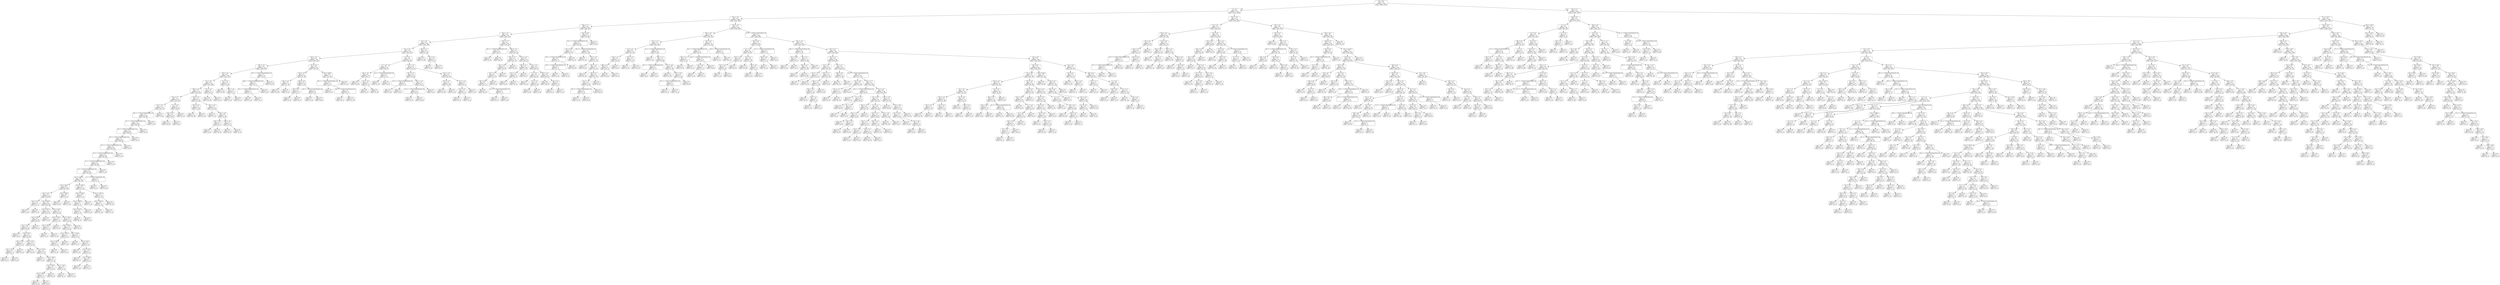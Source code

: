 digraph Tree {
node [shape=box, style="rounded", color="black", fontname=helvetica] ;
edge [fontname=helvetica] ;
0 [label="66 <= 0.9\ngini = 0.5\nsamples = 3347\nvalue = [2602, 2614]"] ;
1 [label="7 <= -0.3\ngini = 0.5\nsamples = 1537\nvalue = [1315, 1096]"] ;
0 -> 1 [labeldistance=2.5, labelangle=45, headlabel="True"] ;
2 [label="84 <= -1.8\ngini = 0.5\nsamples = 1089\nvalue = [872, 834]"] ;
1 -> 2 ;
3 [label="268 <= -1.2\ngini = 0.5\nsamples = 508\nvalue = [480, 325]"] ;
2 -> 3 ;
4 [label="350 <= -2.4\ngini = 0.5\nsamples = 454\nvalue = [446, 273]"] ;
3 -> 4 ;
5 [label="25 <= -1.9\ngini = 0.5\nsamples = 358\nvalue = [326, 238]"] ;
4 -> 5 ;
6 [label="82 <= -3.8\ngini = 0.5\nsamples = 342\nvalue = [324, 217]"] ;
5 -> 6 ;
7 [label="344 <= -4.3\ngini = 0.5\nsamples = 263\nvalue = [226, 181]"] ;
6 -> 7 ;
8 [label="384 <= -4.4\ngini = 0.5\nsamples = 214\nvalue = [200, 128]"] ;
7 -> 8 ;
9 [label="109 <= -4.5\ngini = 0.5\nsamples = 198\nvalue = [174, 127]"] ;
8 -> 9 ;
10 [label="63 <= -4.6\ngini = 0.5\nsamples = 185\nvalue = [171, 108]"] ;
9 -> 10 ;
11 [label="380 <= -5.2\ngini = 0.5\nsamples = 172\nvalue = [148, 105]"] ;
10 -> 11 ;
12 [label="196 <= -5.7\ngini = 0.5\nsamples = 139\nvalue = [133, 75]"] ;
11 -> 12 ;
13 [label="175 <= -5.9\ngini = 0.5\nsamples = 113\nvalue = [95, 71]"] ;
12 -> 13 ;
14 [label="396 <= -1.7014117331926443e+38\ngini = 0.5\nsamples = 106\nvalue = [95, 63]"] ;
13 -> 14 ;
15 [label="14 <= -1.7014117331926443e+38\ngini = 0.5\nsamples = 100\nvalue = [88, 63]"] ;
14 -> 15 ;
16 [label="60 <= -1.7014117331926443e+38\ngini = 0.5\nsamples = 98\nvalue = [88, 61]"] ;
15 -> 16 ;
17 [label="59 <= -1.7014117331926443e+38\ngini = 0.5\nsamples = 97\nvalue = [88, 60]"] ;
16 -> 17 ;
18 [label="261 <= -1.7014117331926443e+38\ngini = 0.5\nsamples = 95\nvalue = [86, 60]"] ;
17 -> 18 ;
19 [label="45 <= -1.7014117331926443e+38\ngini = 0.5\nsamples = 94\nvalue = [85, 60]"] ;
18 -> 19 ;
20 [label="41 <= -1.7014117331926443e+38\ngini = 0.5\nsamples = 93\nvalue = [84, 60]"] ;
19 -> 20 ;
21 [label="0 <= -1.7014117331926443e+38\ngini = 0.5\nsamples = 92\nvalue = [83, 60]"] ;
20 -> 21 ;
22 [label="rain <= 1067.0\ngini = 0.5\nsamples = 90\nvalue = [82, 58]"] ;
21 -> 22 ;
23 [label="rain <= 667.0\ngini = 0.4\nsamples = 69\nvalue = [77, 26]"] ;
22 -> 23 ;
24 [label="rain <= 12.5\ngini = 0.3\nsamples = 62\nvalue = [70, 20]"] ;
23 -> 24 ;
25 [label="rain <= 11.5\ngini = 0.4\nsamples = 2\nvalue = [1, 2]"] ;
24 -> 25 ;
26 [label="gini = 0.0\nsamples = 1\nvalue = [1, 0]"] ;
25 -> 26 ;
27 [label="gini = 0.0\nsamples = 1\nvalue = [0, 2]"] ;
25 -> 27 ;
28 [label="rain <= 308.5\ngini = 0.3\nsamples = 60\nvalue = [69, 18]"] ;
24 -> 28 ;
29 [label="rain <= 251.0\ngini = 0.3\nsamples = 39\nvalue = [47, 9]"] ;
28 -> 29 ;
30 [label="rain <= 241.5\ngini = 0.3\nsamples = 36\nvalue = [40, 9]"] ;
29 -> 30 ;
31 [label="rain <= 23.0\ngini = 0.3\nsamples = 35\nvalue = [40, 8]"] ;
30 -> 31 ;
32 [label="gini = 0.0\nsamples = 5\nvalue = [6, 0]"] ;
31 -> 32 ;
33 [label="rain <= 50.0\ngini = 0.3\nsamples = 30\nvalue = [34, 8]"] ;
31 -> 33 ;
34 [label="rain <= 37.0\ngini = 0.5\nsamples = 4\nvalue = [2, 3]"] ;
33 -> 34 ;
35 [label="rain <= 25.0\ngini = 0.4\nsamples = 3\nvalue = [2, 1]"] ;
34 -> 35 ;
36 [label="gini = 0.0\nsamples = 1\nvalue = [0, 1]"] ;
35 -> 36 ;
37 [label="gini = 0.0\nsamples = 2\nvalue = [2, 0]"] ;
35 -> 37 ;
38 [label="gini = 0.0\nsamples = 1\nvalue = [0, 2]"] ;
34 -> 38 ;
39 [label="rain <= 115.5\ngini = 0.2\nsamples = 26\nvalue = [32, 5]"] ;
33 -> 39 ;
40 [label="gini = 0.0\nsamples = 11\nvalue = [15, 0]"] ;
39 -> 40 ;
41 [label="rain <= 133.5\ngini = 0.4\nsamples = 15\nvalue = [17, 5]"] ;
39 -> 41 ;
42 [label="gini = 0.0\nsamples = 2\nvalue = [0, 3]"] ;
41 -> 42 ;
43 [label="rain <= 228.0\ngini = 0.2\nsamples = 13\nvalue = [17, 2]"] ;
41 -> 43 ;
44 [label="rain <= 184.0\ngini = 0.1\nsamples = 11\nvalue = [15, 1]"] ;
43 -> 44 ;
45 [label="rain <= 180.5\ngini = 0.2\nsamples = 6\nvalue = [7, 1]"] ;
44 -> 45 ;
46 [label="gini = 0.0\nsamples = 5\nvalue = [7, 0]"] ;
45 -> 46 ;
47 [label="gini = 0.0\nsamples = 1\nvalue = [0, 1]"] ;
45 -> 47 ;
48 [label="gini = 0.0\nsamples = 5\nvalue = [8, 0]"] ;
44 -> 48 ;
49 [label="rain <= 233.5\ngini = 0.4\nsamples = 2\nvalue = [2, 1]"] ;
43 -> 49 ;
50 [label="gini = 0.0\nsamples = 1\nvalue = [0, 1]"] ;
49 -> 50 ;
51 [label="gini = 0.0\nsamples = 1\nvalue = [2, 0]"] ;
49 -> 51 ;
52 [label="gini = 0.0\nsamples = 1\nvalue = [0, 1]"] ;
30 -> 52 ;
53 [label="gini = 0.0\nsamples = 3\nvalue = [7, 0]"] ;
29 -> 53 ;
54 [label="rain <= 418.5\ngini = 0.4\nsamples = 21\nvalue = [22, 9]"] ;
28 -> 54 ;
55 [label="rain <= 376.0\ngini = 0.4\nsamples = 5\nvalue = [2, 5]"] ;
54 -> 55 ;
56 [label="rain <= 341.0\ngini = 0.4\nsamples = 3\nvalue = [2, 1]"] ;
55 -> 56 ;
57 [label="gini = 0.0\nsamples = 1\nvalue = [0, 1]"] ;
56 -> 57 ;
58 [label="gini = 0.0\nsamples = 2\nvalue = [2, 0]"] ;
56 -> 58 ;
59 [label="gini = 0.0\nsamples = 2\nvalue = [0, 4]"] ;
55 -> 59 ;
60 [label="rain <= 591.0\ngini = 0.3\nsamples = 16\nvalue = [20, 4]"] ;
54 -> 60 ;
61 [label="rain <= 503.0\ngini = 0.3\nsamples = 13\nvalue = [16, 4]"] ;
60 -> 61 ;
62 [label="rain <= 457.0\ngini = 0.2\nsamples = 7\nvalue = [9, 1]"] ;
61 -> 62 ;
63 [label="rain <= 445.5\ngini = 0.4\nsamples = 3\nvalue = [2, 1]"] ;
62 -> 63 ;
64 [label="gini = 0.0\nsamples = 2\nvalue = [2, 0]"] ;
63 -> 64 ;
65 [label="gini = 0.0\nsamples = 1\nvalue = [0, 1]"] ;
63 -> 65 ;
66 [label="gini = 0.0\nsamples = 4\nvalue = [7, 0]"] ;
62 -> 66 ;
67 [label="rain <= 512.0\ngini = 0.4\nsamples = 6\nvalue = [7, 3]"] ;
61 -> 67 ;
68 [label="gini = 0.0\nsamples = 1\nvalue = [0, 1]"] ;
67 -> 68 ;
69 [label="rain <= 532.5\ngini = 0.3\nsamples = 5\nvalue = [7, 2]"] ;
67 -> 69 ;
70 [label="gini = 0.0\nsamples = 1\nvalue = [2, 0]"] ;
69 -> 70 ;
71 [label="rain <= 557.0\ngini = 0.4\nsamples = 4\nvalue = [5, 2]"] ;
69 -> 71 ;
72 [label="gini = 0.0\nsamples = 1\nvalue = [0, 1]"] ;
71 -> 72 ;
73 [label="rain <= 568.5\ngini = 0.3\nsamples = 3\nvalue = [5, 1]"] ;
71 -> 73 ;
74 [label="gini = 0.0\nsamples = 1\nvalue = [2, 0]"] ;
73 -> 74 ;
75 [label="gini = 0.4\nsamples = 2\nvalue = [3, 1]"] ;
73 -> 75 ;
76 [label="gini = 0.0\nsamples = 3\nvalue = [4, 0]"] ;
60 -> 76 ;
77 [label="rain <= 818.5\ngini = 0.5\nsamples = 7\nvalue = [7, 6]"] ;
23 -> 77 ;
78 [label="gini = 0.0\nsamples = 4\nvalue = [0, 6]"] ;
77 -> 78 ;
79 [label="gini = 0.0\nsamples = 3\nvalue = [7, 0]"] ;
77 -> 79 ;
80 [label="rain <= 1567.5\ngini = 0.2\nsamples = 21\nvalue = [5, 32]"] ;
22 -> 80 ;
81 [label="rain <= 1366.5\ngini = 0.5\nsamples = 7\nvalue = [4, 7]"] ;
80 -> 81 ;
82 [label="rain <= 1288.0\ngini = 0.2\nsamples = 6\nvalue = [1, 7]"] ;
81 -> 82 ;
83 [label="rain <= 1277.0\ngini = 0.4\nsamples = 4\nvalue = [1, 3]"] ;
82 -> 83 ;
84 [label="gini = 0.0\nsamples = 3\nvalue = [0, 3]"] ;
83 -> 84 ;
85 [label="gini = 0.0\nsamples = 1\nvalue = [1, 0]"] ;
83 -> 85 ;
86 [label="gini = 0.0\nsamples = 2\nvalue = [0, 4]"] ;
82 -> 86 ;
87 [label="gini = 0.0\nsamples = 1\nvalue = [3, 0]"] ;
81 -> 87 ;
88 [label="rain <= 2551.0\ngini = 0.1\nsamples = 14\nvalue = [1, 25]"] ;
80 -> 88 ;
89 [label="rain <= 2287.5\ngini = 0.1\nsamples = 6\nvalue = [1, 12]"] ;
88 -> 89 ;
90 [label="gini = 0.0\nsamples = 5\nvalue = [0, 12]"] ;
89 -> 90 ;
91 [label="gini = 0.0\nsamples = 1\nvalue = [1, 0]"] ;
89 -> 91 ;
92 [label="gini = 0.0\nsamples = 8\nvalue = [0, 13]"] ;
88 -> 92 ;
93 [label="2 <= -1.7014117331926443e+38\ngini = 0.4\nsamples = 2\nvalue = [1, 2]"] ;
21 -> 93 ;
94 [label="gini = 0.0\nsamples = 1\nvalue = [0, 2]"] ;
93 -> 94 ;
95 [label="gini = 0.0\nsamples = 1\nvalue = [1, 0]"] ;
93 -> 95 ;
96 [label="gini = 0.0\nsamples = 1\nvalue = [1, 0]"] ;
20 -> 96 ;
97 [label="gini = 0.0\nsamples = 1\nvalue = [1, 0]"] ;
19 -> 97 ;
98 [label="gini = 0.0\nsamples = 1\nvalue = [1, 0]"] ;
18 -> 98 ;
99 [label="gini = 0.0\nsamples = 2\nvalue = [2, 0]"] ;
17 -> 99 ;
100 [label="gini = 0.0\nsamples = 1\nvalue = [0, 1]"] ;
16 -> 100 ;
101 [label="gini = 0.0\nsamples = 2\nvalue = [0, 2]"] ;
15 -> 101 ;
102 [label="gini = 0.0\nsamples = 6\nvalue = [7, 0]"] ;
14 -> 102 ;
103 [label="gini = 0.0\nsamples = 7\nvalue = [0, 8]"] ;
13 -> 103 ;
104 [label="71 <= -4.9\ngini = 0.2\nsamples = 26\nvalue = [38, 4]"] ;
12 -> 104 ;
105 [label="306 <= -5.1\ngini = 0.0\nsamples = 24\nvalue = [38, 1]"] ;
104 -> 105 ;
106 [label="gini = 0.0\nsamples = 23\nvalue = [38, 0]"] ;
105 -> 106 ;
107 [label="gini = 0.0\nsamples = 1\nvalue = [0, 1]"] ;
105 -> 107 ;
108 [label="gini = 0.0\nsamples = 2\nvalue = [0, 3]"] ;
104 -> 108 ;
109 [label="100 <= -5.1\ngini = 0.4\nsamples = 33\nvalue = [15, 30]"] ;
11 -> 109 ;
110 [label="387 <= -4.6\ngini = 0.1\nsamples = 12\nvalue = [1, 18]"] ;
109 -> 110 ;
111 [label="gini = 0.0\nsamples = 11\nvalue = [0, 18]"] ;
110 -> 111 ;
112 [label="gini = 0.0\nsamples = 1\nvalue = [1, 0]"] ;
110 -> 112 ;
113 [label="306 <= -5.0\ngini = 0.5\nsamples = 21\nvalue = [14, 12]"] ;
109 -> 113 ;
114 [label="gini = 0.0\nsamples = 5\nvalue = [7, 0]"] ;
113 -> 114 ;
115 [label="190 <= -4.8\ngini = 0.5\nsamples = 16\nvalue = [7, 12]"] ;
113 -> 115 ;
116 [label="308 <= -5.0\ngini = 0.4\nsamples = 7\nvalue = [6, 3]"] ;
115 -> 116 ;
117 [label="gini = 0.0\nsamples = 2\nvalue = [0, 3]"] ;
116 -> 117 ;
118 [label="gini = 0.0\nsamples = 5\nvalue = [6, 0]"] ;
116 -> 118 ;
119 [label="396 <= -4.5\ngini = 0.2\nsamples = 9\nvalue = [1, 9]"] ;
115 -> 119 ;
120 [label="gini = 0.0\nsamples = 8\nvalue = [0, 9]"] ;
119 -> 120 ;
121 [label="gini = 0.0\nsamples = 1\nvalue = [1, 0]"] ;
119 -> 121 ;
122 [label="353 <= -4.5\ngini = 0.2\nsamples = 13\nvalue = [23, 3]"] ;
10 -> 122 ;
123 [label="gini = 0.0\nsamples = 11\nvalue = [23, 0]"] ;
122 -> 123 ;
124 [label="gini = 0.0\nsamples = 2\nvalue = [0, 3]"] ;
122 -> 124 ;
125 [label="34 <= -4.0\ngini = 0.2\nsamples = 13\nvalue = [3, 19]"] ;
9 -> 125 ;
126 [label="gini = 0.0\nsamples = 10\nvalue = [0, 18]"] ;
125 -> 126 ;
127 [label="282 <= -4.5\ngini = 0.4\nsamples = 3\nvalue = [3, 1]"] ;
125 -> 127 ;
128 [label="gini = 0.0\nsamples = 2\nvalue = [3, 0]"] ;
127 -> 128 ;
129 [label="gini = 0.0\nsamples = 1\nvalue = [0, 1]"] ;
127 -> 129 ;
130 [label="393 <= -1.7014117331926443e+38\ngini = 0.1\nsamples = 16\nvalue = [26, 1]"] ;
8 -> 130 ;
131 [label="388 <= -1.7014117331926443e+38\ngini = 0.3\nsamples = 3\nvalue = [4, 1]"] ;
130 -> 131 ;
132 [label="361 <= -1.7014117331926443e+38\ngini = 0.5\nsamples = 2\nvalue = [1, 1]"] ;
131 -> 132 ;
133 [label="gini = 0.0\nsamples = 1\nvalue = [1, 0]"] ;
132 -> 133 ;
134 [label="gini = 0.0\nsamples = 1\nvalue = [0, 1]"] ;
132 -> 134 ;
135 [label="gini = 0.0\nsamples = 1\nvalue = [3, 0]"] ;
131 -> 135 ;
136 [label="gini = 0.0\nsamples = 13\nvalue = [22, 0]"] ;
130 -> 136 ;
137 [label="167 <= -4.0\ngini = 0.4\nsamples = 49\nvalue = [26, 53]"] ;
7 -> 137 ;
138 [label="109 <= -4.2\ngini = 0.2\nsamples = 27\nvalue = [5, 39]"] ;
137 -> 138 ;
139 [label="146 <= -4.0\ngini = 0.1\nsamples = 17\nvalue = [1, 32]"] ;
138 -> 139 ;
140 [label="gini = 0.0\nsamples = 16\nvalue = [0, 32]"] ;
139 -> 140 ;
141 [label="gini = 0.0\nsamples = 1\nvalue = [1, 0]"] ;
139 -> 141 ;
142 [label="299 <= -4.8\ngini = 0.5\nsamples = 10\nvalue = [4, 7]"] ;
138 -> 142 ;
143 [label="340 <= 0.1\ngini = 0.4\nsamples = 4\nvalue = [3, 1]"] ;
142 -> 143 ;
144 [label="gini = 0.0\nsamples = 3\nvalue = [3, 0]"] ;
143 -> 144 ;
145 [label="gini = 0.0\nsamples = 1\nvalue = [0, 1]"] ;
143 -> 145 ;
146 [label="149 <= -1.7014117331926443e+38\ngini = 0.2\nsamples = 6\nvalue = [1, 6]"] ;
142 -> 146 ;
147 [label="gini = 0.0\nsamples = 1\nvalue = [1, 0]"] ;
146 -> 147 ;
148 [label="gini = 0.0\nsamples = 5\nvalue = [0, 6]"] ;
146 -> 148 ;
149 [label="rain <= 990.0\ngini = 0.5\nsamples = 22\nvalue = [21, 14]"] ;
137 -> 149 ;
150 [label="305 <= -1.7014117331926443e+38\ngini = 0.2\nsamples = 15\nvalue = [21, 2]"] ;
149 -> 150 ;
151 [label="gini = 0.0\nsamples = 1\nvalue = [0, 1]"] ;
150 -> 151 ;
152 [label="399 <= -1.7014117331926443e+38\ngini = 0.1\nsamples = 14\nvalue = [21, 1]"] ;
150 -> 152 ;
153 [label="gini = 0.0\nsamples = 1\nvalue = [0, 1]"] ;
152 -> 153 ;
154 [label="gini = 0.0\nsamples = 13\nvalue = [21, 0]"] ;
152 -> 154 ;
155 [label="gini = 0.0\nsamples = 7\nvalue = [0, 12]"] ;
149 -> 155 ;
156 [label="8 <= -3.4\ngini = 0.4\nsamples = 79\nvalue = [98, 36]"] ;
6 -> 156 ;
157 [label="1 <= -2.9\ngini = 0.1\nsamples = 38\nvalue = [66, 4]"] ;
156 -> 157 ;
158 [label="68 <= -3.4\ngini = 0.0\nsamples = 35\nvalue = [65, 1]"] ;
157 -> 158 ;
159 [label="gini = 0.0\nsamples = 31\nvalue = [58, 0]"] ;
158 -> 159 ;
160 [label="212 <= -3.2\ngini = 0.2\nsamples = 4\nvalue = [7, 1]"] ;
158 -> 160 ;
161 [label="gini = 0.0\nsamples = 1\nvalue = [0, 1]"] ;
160 -> 161 ;
162 [label="gini = 0.0\nsamples = 3\nvalue = [7, 0]"] ;
160 -> 162 ;
163 [label="66 <= -1.7014117331926443e+38\ngini = 0.4\nsamples = 3\nvalue = [1, 3]"] ;
157 -> 163 ;
164 [label="gini = 0.0\nsamples = 1\nvalue = [1, 0]"] ;
163 -> 164 ;
165 [label="gini = 0.0\nsamples = 2\nvalue = [0, 3]"] ;
163 -> 165 ;
166 [label="277 <= -2.9\ngini = 0.5\nsamples = 41\nvalue = [32, 32]"] ;
156 -> 166 ;
167 [label="202 <= -3.3\ngini = 0.4\nsamples = 18\nvalue = [22, 8]"] ;
166 -> 167 ;
168 [label="118 <= -1.7014117331926443e+38\ngini = 0.4\nsamples = 7\nvalue = [3, 6]"] ;
167 -> 168 ;
169 [label="gini = 0.0\nsamples = 3\nvalue = [3, 0]"] ;
168 -> 169 ;
170 [label="gini = 0.0\nsamples = 4\nvalue = [0, 6]"] ;
168 -> 170 ;
171 [label="192 <= -2.8\ngini = 0.2\nsamples = 11\nvalue = [19, 2]"] ;
167 -> 171 ;
172 [label="119 <= -1.7014117331926443e+38\ngini = 0.1\nsamples = 10\nvalue = [19, 1]"] ;
171 -> 172 ;
173 [label="gini = 0.0\nsamples = 1\nvalue = [0, 1]"] ;
172 -> 173 ;
174 [label="gini = 0.0\nsamples = 9\nvalue = [19, 0]"] ;
172 -> 174 ;
175 [label="gini = 0.0\nsamples = 1\nvalue = [0, 1]"] ;
171 -> 175 ;
176 [label="153 <= -2.5\ngini = 0.4\nsamples = 23\nvalue = [10, 24]"] ;
166 -> 176 ;
177 [label="254 <= -2.5\ngini = 0.1\nsamples = 16\nvalue = [2, 23]"] ;
176 -> 177 ;
178 [label="gini = 0.0\nsamples = 15\nvalue = [0, 23]"] ;
177 -> 178 ;
179 [label="gini = 0.0\nsamples = 1\nvalue = [2, 0]"] ;
177 -> 179 ;
180 [label="337 <= -2.6\ngini = 0.2\nsamples = 7\nvalue = [8, 1]"] ;
176 -> 180 ;
181 [label="376 <= -2.5\ngini = 0.5\nsamples = 2\nvalue = [1, 1]"] ;
180 -> 181 ;
182 [label="gini = 0.0\nsamples = 1\nvalue = [0, 1]"] ;
181 -> 182 ;
183 [label="gini = 0.0\nsamples = 1\nvalue = [1, 0]"] ;
181 -> 183 ;
184 [label="gini = 0.0\nsamples = 5\nvalue = [7, 0]"] ;
180 -> 184 ;
185 [label="382 <= -1.1\ngini = 0.2\nsamples = 16\nvalue = [2, 21]"] ;
5 -> 185 ;
186 [label="gini = 0.0\nsamples = 13\nvalue = [0, 20]"] ;
185 -> 186 ;
187 [label="91 <= 0.2\ngini = 0.4\nsamples = 3\nvalue = [2, 1]"] ;
185 -> 187 ;
188 [label="gini = 0.0\nsamples = 2\nvalue = [2, 0]"] ;
187 -> 188 ;
189 [label="gini = 0.0\nsamples = 1\nvalue = [0, 1]"] ;
187 -> 189 ;
190 [label="330 <= -2.0\ngini = 0.3\nsamples = 96\nvalue = [120, 35]"] ;
4 -> 190 ;
191 [label="352 <= -1.7014117331926443e+38\ngini = 0.0\nsamples = 23\nvalue = [39, 1]"] ;
190 -> 191 ;
192 [label="gini = 0.0\nsamples = 1\nvalue = [0, 1]"] ;
191 -> 192 ;
193 [label="gini = 0.0\nsamples = 22\nvalue = [39, 0]"] ;
191 -> 193 ;
194 [label="200 <= -2.3\ngini = 0.4\nsamples = 73\nvalue = [81, 34]"] ;
190 -> 194 ;
195 [label="306 <= -3.5\ngini = 0.5\nsamples = 19\nvalue = [13, 17]"] ;
194 -> 195 ;
196 [label="162 <= -2.9\ngini = 0.4\nsamples = 10\nvalue = [13, 5]"] ;
195 -> 196 ;
197 [label="374 <= 7.2\ngini = 0.3\nsamples = 9\nvalue = [13, 3]"] ;
196 -> 197 ;
198 [label="387 <= 0.9\ngini = 0.1\nsamples = 7\nvalue = [13, 1]"] ;
197 -> 198 ;
199 [label="gini = 0.0\nsamples = 5\nvalue = [12, 0]"] ;
198 -> 199 ;
200 [label="115 <= -1.7014117331926443e+38\ngini = 0.5\nsamples = 2\nvalue = [1, 1]"] ;
198 -> 200 ;
201 [label="gini = 0.0\nsamples = 1\nvalue = [0, 1]"] ;
200 -> 201 ;
202 [label="gini = 0.0\nsamples = 1\nvalue = [1, 0]"] ;
200 -> 202 ;
203 [label="gini = 0.0\nsamples = 2\nvalue = [0, 2]"] ;
197 -> 203 ;
204 [label="gini = 0.0\nsamples = 1\nvalue = [0, 2]"] ;
196 -> 204 ;
205 [label="gini = 0.0\nsamples = 9\nvalue = [0, 12]"] ;
195 -> 205 ;
206 [label="334 <= -2.0\ngini = 0.3\nsamples = 54\nvalue = [68, 17]"] ;
194 -> 206 ;
207 [label="298 <= -2.1\ngini = 0.4\nsamples = 10\nvalue = [4, 8]"] ;
206 -> 207 ;
208 [label="257 <= -2.1\ngini = 0.3\nsamples = 4\nvalue = [4, 1]"] ;
207 -> 208 ;
209 [label="gini = 0.0\nsamples = 3\nvalue = [4, 0]"] ;
208 -> 209 ;
210 [label="gini = 0.0\nsamples = 1\nvalue = [0, 1]"] ;
208 -> 210 ;
211 [label="gini = 0.0\nsamples = 6\nvalue = [0, 7]"] ;
207 -> 211 ;
212 [label="39 <= -1.8\ngini = 0.2\nsamples = 44\nvalue = [64, 9]"] ;
206 -> 212 ;
213 [label="7 <= -1.9\ngini = 0.5\nsamples = 15\nvalue = [14, 8]"] ;
212 -> 213 ;
214 [label="gini = 0.0\nsamples = 7\nvalue = [12, 0]"] ;
213 -> 214 ;
215 [label="75 <= -1.8\ngini = 0.3\nsamples = 8\nvalue = [2, 8]"] ;
213 -> 215 ;
216 [label="gini = 0.0\nsamples = 6\nvalue = [0, 8]"] ;
215 -> 216 ;
217 [label="gini = 0.0\nsamples = 2\nvalue = [2, 0]"] ;
215 -> 217 ;
218 [label="188 <= -1.0\ngini = 0.0\nsamples = 29\nvalue = [50, 1]"] ;
212 -> 218 ;
219 [label="gini = 0.0\nsamples = 27\nvalue = [49, 0]"] ;
218 -> 219 ;
220 [label="156 <= 5.5\ngini = 0.5\nsamples = 2\nvalue = [1, 1]"] ;
218 -> 220 ;
221 [label="gini = 0.0\nsamples = 1\nvalue = [0, 1]"] ;
220 -> 221 ;
222 [label="gini = 0.0\nsamples = 1\nvalue = [1, 0]"] ;
220 -> 222 ;
223 [label="365 <= 16.0\ngini = 0.5\nsamples = 54\nvalue = [34, 52]"] ;
3 -> 223 ;
224 [label="191 <= -1.7014117331926443e+38\ngini = 0.5\nsamples = 51\nvalue = [28, 52]"] ;
223 -> 224 ;
225 [label="193 <= -0.0\ngini = 0.5\nsamples = 12\nvalue = [11, 6]"] ;
224 -> 225 ;
226 [label="354 <= -1.7014117331926443e+38\ngini = 0.3\nsamples = 9\nvalue = [11, 3]"] ;
225 -> 226 ;
227 [label="158 <= -1.7014117331926443e+38\ngini = 0.4\nsamples = 3\nvalue = [1, 3]"] ;
226 -> 227 ;
228 [label="gini = 0.0\nsamples = 1\nvalue = [1, 0]"] ;
227 -> 228 ;
229 [label="gini = 0.0\nsamples = 2\nvalue = [0, 3]"] ;
227 -> 229 ;
230 [label="gini = 0.0\nsamples = 6\nvalue = [10, 0]"] ;
226 -> 230 ;
231 [label="gini = 0.0\nsamples = 3\nvalue = [0, 3]"] ;
225 -> 231 ;
232 [label="256 <= -1.7014117331926443e+38\ngini = 0.4\nsamples = 39\nvalue = [17, 46]"] ;
224 -> 232 ;
233 [label="gini = 0.0\nsamples = 7\nvalue = [0, 15]"] ;
232 -> 233 ;
234 [label="170 <= -1.9\ngini = 0.5\nsamples = 32\nvalue = [17, 31]"] ;
232 -> 234 ;
235 [label="gini = 0.0\nsamples = 5\nvalue = [6, 0]"] ;
234 -> 235 ;
236 [label="183 <= -1.4\ngini = 0.4\nsamples = 27\nvalue = [11, 31]"] ;
234 -> 236 ;
237 [label="gini = 0.0\nsamples = 9\nvalue = [0, 14]"] ;
236 -> 237 ;
238 [label="348 <= 2.1\ngini = 0.5\nsamples = 18\nvalue = [11, 17]"] ;
236 -> 238 ;
239 [label="325 <= -1.2\ngini = 0.5\nsamples = 14\nvalue = [11, 8]"] ;
238 -> 239 ;
240 [label="326 <= -1.7014117331926443e+38\ngini = 0.2\nsamples = 6\nvalue = [1, 8]"] ;
239 -> 240 ;
241 [label="gini = 0.0\nsamples = 1\nvalue = [1, 0]"] ;
240 -> 241 ;
242 [label="gini = 0.0\nsamples = 5\nvalue = [0, 8]"] ;
240 -> 242 ;
243 [label="gini = 0.0\nsamples = 8\nvalue = [10, 0]"] ;
239 -> 243 ;
244 [label="gini = 0.0\nsamples = 4\nvalue = [0, 9]"] ;
238 -> 244 ;
245 [label="gini = 0.0\nsamples = 3\nvalue = [6, 0]"] ;
223 -> 245 ;
246 [label="109 <= -1.9\ngini = 0.5\nsamples = 581\nvalue = [392, 509]"] ;
2 -> 246 ;
247 [label="383 <= -0.5\ngini = 0.4\nsamples = 101\nvalue = [46, 127]"] ;
246 -> 247 ;
248 [label="224 <= -1.8\ngini = 0.3\nsamples = 76\nvalue = [24, 109]"] ;
247 -> 248 ;
249 [label="72 <= -2.0\ngini = 0.5\nsamples = 24\nvalue = [17, 26]"] ;
248 -> 249 ;
250 [label="230 <= -1.1\ngini = 0.5\nsamples = 13\nvalue = [16, 9]"] ;
249 -> 250 ;
251 [label="388 <= -1.5\ngini = 0.3\nsamples = 9\nvalue = [16, 3]"] ;
250 -> 251 ;
252 [label="gini = 0.0\nsamples = 6\nvalue = [16, 0]"] ;
251 -> 252 ;
253 [label="gini = 0.0\nsamples = 3\nvalue = [0, 3]"] ;
251 -> 253 ;
254 [label="gini = 0.0\nsamples = 4\nvalue = [0, 6]"] ;
250 -> 254 ;
255 [label="165 <= -2.4\ngini = 0.1\nsamples = 11\nvalue = [1, 17]"] ;
249 -> 255 ;
256 [label="gini = 0.0\nsamples = 1\nvalue = [1, 0]"] ;
255 -> 256 ;
257 [label="gini = 0.0\nsamples = 10\nvalue = [0, 17]"] ;
255 -> 257 ;
258 [label="61 <= -1.7014117331926443e+38\ngini = 0.1\nsamples = 52\nvalue = [7, 83]"] ;
248 -> 258 ;
259 [label="gini = 0.0\nsamples = 1\nvalue = [3, 0]"] ;
258 -> 259 ;
260 [label="305 <= -3.1\ngini = 0.1\nsamples = 51\nvalue = [4, 83]"] ;
258 -> 260 ;
261 [label="303 <= -1.7014117331926443e+38\ngini = 0.5\nsamples = 4\nvalue = [3, 2]"] ;
260 -> 261 ;
262 [label="gini = 0.0\nsamples = 2\nvalue = [0, 2]"] ;
261 -> 262 ;
263 [label="gini = 0.0\nsamples = 2\nvalue = [3, 0]"] ;
261 -> 263 ;
264 [label="127 <= -0.9\ngini = 0.0\nsamples = 47\nvalue = [1, 81]"] ;
260 -> 264 ;
265 [label="gini = 0.0\nsamples = 42\nvalue = [0, 71]"] ;
264 -> 265 ;
266 [label="124 <= -0.8\ngini = 0.2\nsamples = 5\nvalue = [1, 10]"] ;
264 -> 266 ;
267 [label="214 <= -1.7014117331926443e+38\ngini = 0.4\nsamples = 2\nvalue = [1, 2]"] ;
266 -> 267 ;
268 [label="gini = 0.0\nsamples = 1\nvalue = [0, 2]"] ;
267 -> 268 ;
269 [label="gini = 0.0\nsamples = 1\nvalue = [1, 0]"] ;
267 -> 269 ;
270 [label="gini = 0.0\nsamples = 3\nvalue = [0, 8]"] ;
266 -> 270 ;
271 [label="373 <= 1.0\ngini = 0.5\nsamples = 25\nvalue = [22, 18]"] ;
247 -> 271 ;
272 [label="95 <= -1.7014117331926443e+38\ngini = 0.3\nsamples = 17\nvalue = [21, 6]"] ;
271 -> 272 ;
273 [label="266 <= 1.1\ngini = 0.3\nsamples = 6\nvalue = [1, 5]"] ;
272 -> 273 ;
274 [label="gini = 0.0\nsamples = 5\nvalue = [0, 5]"] ;
273 -> 274 ;
275 [label="gini = 0.0\nsamples = 1\nvalue = [1, 0]"] ;
273 -> 275 ;
276 [label="240 <= -1.7014117331926443e+38\ngini = 0.1\nsamples = 11\nvalue = [20, 1]"] ;
272 -> 276 ;
277 [label="133 <= 0.2\ngini = 0.5\nsamples = 2\nvalue = [1, 1]"] ;
276 -> 277 ;
278 [label="gini = 0.0\nsamples = 1\nvalue = [1, 0]"] ;
277 -> 278 ;
279 [label="gini = 0.0\nsamples = 1\nvalue = [0, 1]"] ;
277 -> 279 ;
280 [label="gini = 0.0\nsamples = 9\nvalue = [19, 0]"] ;
276 -> 280 ;
281 [label="190 <= -1.7014117331926443e+38\ngini = 0.1\nsamples = 8\nvalue = [1, 12]"] ;
271 -> 281 ;
282 [label="gini = 0.0\nsamples = 1\nvalue = [1, 0]"] ;
281 -> 282 ;
283 [label="gini = 0.0\nsamples = 7\nvalue = [0, 12]"] ;
281 -> 283 ;
284 [label="252 <= -1.7014117331926443e+38\ngini = 0.5\nsamples = 480\nvalue = [346, 382]"] ;
246 -> 284 ;
285 [label="381 <= 0.6\ngini = 0.3\nsamples = 50\nvalue = [15, 64]"] ;
284 -> 285 ;
286 [label="12 <= -1.5\ngini = 0.2\nsamples = 45\nvalue = [8, 63]"] ;
285 -> 286 ;
287 [label="318 <= -1.5\ngini = 0.5\nsamples = 9\nvalue = [7, 6]"] ;
286 -> 287 ;
288 [label="163 <= -1.8\ngini = 0.2\nsamples = 6\nvalue = [1, 6]"] ;
287 -> 288 ;
289 [label="gini = 0.0\nsamples = 1\nvalue = [1, 0]"] ;
288 -> 289 ;
290 [label="gini = 0.0\nsamples = 5\nvalue = [0, 6]"] ;
288 -> 290 ;
291 [label="gini = 0.0\nsamples = 3\nvalue = [6, 0]"] ;
287 -> 291 ;
292 [label="124 <= 1.1\ngini = 0.0\nsamples = 36\nvalue = [1, 57]"] ;
286 -> 292 ;
293 [label="gini = 0.0\nsamples = 34\nvalue = [0, 56]"] ;
292 -> 293 ;
294 [label="48 <= -0.6\ngini = 0.5\nsamples = 2\nvalue = [1, 1]"] ;
292 -> 294 ;
295 [label="gini = 0.0\nsamples = 1\nvalue = [1, 0]"] ;
294 -> 295 ;
296 [label="gini = 0.0\nsamples = 1\nvalue = [0, 1]"] ;
294 -> 296 ;
297 [label="92 <= -1.7014117331926443e+38\ngini = 0.2\nsamples = 5\nvalue = [7, 1]"] ;
285 -> 297 ;
298 [label="280 <= -0.4\ngini = 0.5\nsamples = 2\nvalue = [1, 1]"] ;
297 -> 298 ;
299 [label="gini = 0.0\nsamples = 1\nvalue = [1, 0]"] ;
298 -> 299 ;
300 [label="gini = 0.0\nsamples = 1\nvalue = [0, 1]"] ;
298 -> 300 ;
301 [label="gini = 0.0\nsamples = 3\nvalue = [6, 0]"] ;
297 -> 301 ;
302 [label="105 <= -1.8\ngini = 0.5\nsamples = 430\nvalue = [331, 318]"] ;
284 -> 302 ;
303 [label="198 <= -1.7014117331926443e+38\ngini = 0.3\nsamples = 29\nvalue = [7, 37]"] ;
302 -> 303 ;
304 [label="301 <= -0.8\ngini = 0.3\nsamples = 2\nvalue = [4, 1]"] ;
303 -> 304 ;
305 [label="gini = 0.0\nsamples = 1\nvalue = [4, 0]"] ;
304 -> 305 ;
306 [label="gini = 0.0\nsamples = 1\nvalue = [0, 1]"] ;
304 -> 306 ;
307 [label="40 <= 5.5\ngini = 0.1\nsamples = 27\nvalue = [3, 36]"] ;
303 -> 307 ;
308 [label="209 <= -2.1\ngini = 0.1\nsamples = 26\nvalue = [2, 36]"] ;
307 -> 308 ;
309 [label="gini = 0.0\nsamples = 2\nvalue = [2, 0]"] ;
308 -> 309 ;
310 [label="gini = 0.0\nsamples = 24\nvalue = [0, 36]"] ;
308 -> 310 ;
311 [label="gini = 0.0\nsamples = 1\nvalue = [1, 0]"] ;
307 -> 311 ;
312 [label="187 <= -0.7\ngini = 0.5\nsamples = 401\nvalue = [324, 281]"] ;
302 -> 312 ;
313 [label="392 <= -1.7\ngini = 0.5\nsamples = 195\nvalue = [184, 98]"] ;
312 -> 313 ;
314 [label="28 <= -1.7\ngini = 0.5\nsamples = 38\nvalue = [24, 33]"] ;
313 -> 314 ;
315 [label="107 <= -1.8\ngini = 0.2\nsamples = 9\nvalue = [13, 2]"] ;
314 -> 315 ;
316 [label="gini = 0.0\nsamples = 1\nvalue = [0, 2]"] ;
315 -> 316 ;
317 [label="gini = 0.0\nsamples = 8\nvalue = [13, 0]"] ;
315 -> 317 ;
318 [label="295 <= -1.1\ngini = 0.4\nsamples = 29\nvalue = [11, 31]"] ;
314 -> 318 ;
319 [label="309 <= -1.7\ngini = 0.3\nsamples = 25\nvalue = [7, 31]"] ;
318 -> 319 ;
320 [label="284 <= -1.8\ngini = 0.5\nsamples = 12\nvalue = [7, 9]"] ;
319 -> 320 ;
321 [label="gini = 0.0\nsamples = 6\nvalue = [0, 8]"] ;
320 -> 321 ;
322 [label="80 <= -1.3\ngini = 0.2\nsamples = 6\nvalue = [7, 1]"] ;
320 -> 322 ;
323 [label="gini = 0.0\nsamples = 5\nvalue = [7, 0]"] ;
322 -> 323 ;
324 [label="gini = 0.0\nsamples = 1\nvalue = [0, 1]"] ;
322 -> 324 ;
325 [label="gini = 0.0\nsamples = 13\nvalue = [0, 22]"] ;
319 -> 325 ;
326 [label="gini = 0.0\nsamples = 4\nvalue = [4, 0]"] ;
318 -> 326 ;
327 [label="43 <= -2.1\ngini = 0.4\nsamples = 157\nvalue = [160, 65]"] ;
313 -> 327 ;
328 [label="380 <= -0.9\ngini = 0.3\nsamples = 10\nvalue = [3, 13]"] ;
327 -> 328 ;
329 [label="gini = 0.0\nsamples = 8\nvalue = [0, 13]"] ;
328 -> 329 ;
330 [label="gini = 0.0\nsamples = 2\nvalue = [3, 0]"] ;
328 -> 330 ;
331 [label="119 <= -1.7014117331926443e+38\ngini = 0.4\nsamples = 147\nvalue = [157, 52]"] ;
327 -> 331 ;
332 [label="193 <= -0.9\ngini = 0.4\nsamples = 14\nvalue = [6, 12]"] ;
331 -> 332 ;
333 [label="107 <= -1.2\ngini = 0.2\nsamples = 11\nvalue = [2, 12]"] ;
332 -> 333 ;
334 [label="gini = 0.0\nsamples = 2\nvalue = [2, 0]"] ;
333 -> 334 ;
335 [label="gini = 0.0\nsamples = 9\nvalue = [0, 12]"] ;
333 -> 335 ;
336 [label="gini = 0.0\nsamples = 3\nvalue = [4, 0]"] ;
332 -> 336 ;
337 [label="243 <= -1.5\ngini = 0.3\nsamples = 133\nvalue = [151, 40]"] ;
331 -> 337 ;
338 [label="254 <= -1.7014117331926443e+38\ngini = 0.1\nsamples = 33\nvalue = [50, 2]"] ;
337 -> 338 ;
339 [label="gini = 0.0\nsamples = 1\nvalue = [0, 1]"] ;
338 -> 339 ;
340 [label="137 <= -1.2\ngini = 0.0\nsamples = 32\nvalue = [50, 1]"] ;
338 -> 340 ;
341 [label="gini = 0.0\nsamples = 29\nvalue = [48, 0]"] ;
340 -> 341 ;
342 [label="96 <= -1.5\ngini = 0.4\nsamples = 3\nvalue = [2, 1]"] ;
340 -> 342 ;
343 [label="gini = 0.0\nsamples = 1\nvalue = [0, 1]"] ;
342 -> 343 ;
344 [label="gini = 0.0\nsamples = 2\nvalue = [2, 0]"] ;
342 -> 344 ;
345 [label="92 <= -1.0\ngini = 0.4\nsamples = 100\nvalue = [101, 38]"] ;
337 -> 345 ;
346 [label="147 <= -1.4\ngini = 0.5\nsamples = 57\nvalue = [44, 33]"] ;
345 -> 346 ;
347 [label="389 <= -1.2\ngini = 0.5\nsamples = 20\nvalue = [9, 17]"] ;
346 -> 347 ;
348 [label="300 <= -1.5\ngini = 0.5\nsamples = 13\nvalue = [9, 8]"] ;
347 -> 348 ;
349 [label="gini = 0.0\nsamples = 4\nvalue = [6, 0]"] ;
348 -> 349 ;
350 [label="148 <= -1.4\ngini = 0.4\nsamples = 9\nvalue = [3, 8]"] ;
348 -> 350 ;
351 [label="gini = 0.0\nsamples = 6\nvalue = [0, 8]"] ;
350 -> 351 ;
352 [label="gini = 0.0\nsamples = 3\nvalue = [3, 0]"] ;
350 -> 352 ;
353 [label="gini = 0.0\nsamples = 7\nvalue = [0, 9]"] ;
347 -> 353 ;
354 [label="51 <= -1.1\ngini = 0.4\nsamples = 37\nvalue = [35, 16]"] ;
346 -> 354 ;
355 [label="319 <= -1.0\ngini = 0.3\nsamples = 28\nvalue = [32, 6]"] ;
354 -> 355 ;
356 [label="209 <= -1.4\ngini = 0.2\nsamples = 25\nvalue = [31, 3]"] ;
355 -> 356 ;
357 [label="116 <= -1.4\ngini = 0.4\nsamples = 3\nvalue = [1, 2]"] ;
356 -> 357 ;
358 [label="gini = 0.0\nsamples = 1\nvalue = [1, 0]"] ;
357 -> 358 ;
359 [label="gini = 0.0\nsamples = 2\nvalue = [0, 2]"] ;
357 -> 359 ;
360 [label="125 <= -0.7\ngini = 0.1\nsamples = 22\nvalue = [30, 1]"] ;
356 -> 360 ;
361 [label="gini = 0.0\nsamples = 21\nvalue = [30, 0]"] ;
360 -> 361 ;
362 [label="gini = 0.0\nsamples = 1\nvalue = [0, 1]"] ;
360 -> 362 ;
363 [label="285 <= -1.2\ngini = 0.4\nsamples = 3\nvalue = [1, 3]"] ;
355 -> 363 ;
364 [label="gini = 0.0\nsamples = 1\nvalue = [1, 0]"] ;
363 -> 364 ;
365 [label="gini = 0.0\nsamples = 2\nvalue = [0, 3]"] ;
363 -> 365 ;
366 [label="318 <= -0.8\ngini = 0.4\nsamples = 9\nvalue = [3, 10]"] ;
354 -> 366 ;
367 [label="gini = 0.0\nsamples = 6\nvalue = [0, 10]"] ;
366 -> 367 ;
368 [label="gini = 0.0\nsamples = 3\nvalue = [3, 0]"] ;
366 -> 368 ;
369 [label="260 <= -0.8\ngini = 0.1\nsamples = 43\nvalue = [57, 5]"] ;
345 -> 369 ;
370 [label="gini = 0.0\nsamples = 26\nvalue = [40, 0]"] ;
369 -> 370 ;
371 [label="270 <= -0.8\ngini = 0.4\nsamples = 17\nvalue = [17, 5]"] ;
369 -> 371 ;
372 [label="327 <= -0.9\ngini = 0.5\nsamples = 9\nvalue = [4, 5]"] ;
371 -> 372 ;
373 [label="gini = 0.0\nsamples = 3\nvalue = [0, 3]"] ;
372 -> 373 ;
374 [label="82 <= -0.6\ngini = 0.4\nsamples = 6\nvalue = [4, 2]"] ;
372 -> 374 ;
375 [label="gini = 0.0\nsamples = 4\nvalue = [4, 0]"] ;
374 -> 375 ;
376 [label="gini = 0.0\nsamples = 2\nvalue = [0, 2]"] ;
374 -> 376 ;
377 [label="gini = 0.0\nsamples = 8\nvalue = [13, 0]"] ;
371 -> 377 ;
378 [label="122 <= 0.0\ngini = 0.5\nsamples = 206\nvalue = [140, 183]"] ;
312 -> 378 ;
379 [label="68 <= -0.3\ngini = 0.5\nsamples = 169\nvalue = [100, 167]"] ;
378 -> 379 ;
380 [label="278 <= -0.6\ngini = 0.4\nsamples = 132\nvalue = [63, 141]"] ;
379 -> 380 ;
381 [label="246 <= -0.7\ngini = 0.3\nsamples = 70\nvalue = [20, 91]"] ;
380 -> 381 ;
382 [label="10 <= -0.7\ngini = 0.5\nsamples = 26\nvalue = [14, 21]"] ;
381 -> 382 ;
383 [label="156 <= -0.6\ngini = 0.2\nsamples = 16\nvalue = [3, 18]"] ;
382 -> 383 ;
384 [label="378 <= -0.6\ngini = 0.1\nsamples = 13\nvalue = [1, 17]"] ;
383 -> 384 ;
385 [label="gini = 0.0\nsamples = 12\nvalue = [0, 17]"] ;
384 -> 385 ;
386 [label="gini = 0.0\nsamples = 1\nvalue = [1, 0]"] ;
384 -> 386 ;
387 [label="255 <= -0.3\ngini = 0.4\nsamples = 3\nvalue = [2, 1]"] ;
383 -> 387 ;
388 [label="gini = 0.0\nsamples = 2\nvalue = [2, 0]"] ;
387 -> 388 ;
389 [label="gini = 0.0\nsamples = 1\nvalue = [0, 1]"] ;
387 -> 389 ;
390 [label="161 <= -0.6\ngini = 0.3\nsamples = 10\nvalue = [11, 3]"] ;
382 -> 390 ;
391 [label="gini = 0.0\nsamples = 6\nvalue = [9, 0]"] ;
390 -> 391 ;
392 [label="202 <= -0.7\ngini = 0.5\nsamples = 4\nvalue = [2, 3]"] ;
390 -> 392 ;
393 [label="gini = 0.0\nsamples = 2\nvalue = [0, 3]"] ;
392 -> 393 ;
394 [label="gini = 0.0\nsamples = 2\nvalue = [2, 0]"] ;
392 -> 394 ;
395 [label="92 <= -0.2\ngini = 0.1\nsamples = 44\nvalue = [6, 70]"] ;
381 -> 395 ;
396 [label="285 <= -0.7\ngini = 0.1\nsamples = 42\nvalue = [3, 70]"] ;
395 -> 396 ;
397 [label="246 <= -0.6\ngini = 0.4\nsamples = 5\nvalue = [2, 4]"] ;
396 -> 397 ;
398 [label="gini = 0.0\nsamples = 1\nvalue = [2, 0]"] ;
397 -> 398 ;
399 [label="gini = 0.0\nsamples = 4\nvalue = [0, 4]"] ;
397 -> 399 ;
400 [label="40 <= -1.7014117331926443e+38\ngini = 0.0\nsamples = 37\nvalue = [1, 66]"] ;
396 -> 400 ;
401 [label="gini = 0.0\nsamples = 1\nvalue = [1, 0]"] ;
400 -> 401 ;
402 [label="gini = 0.0\nsamples = 36\nvalue = [0, 66]"] ;
400 -> 402 ;
403 [label="gini = 0.0\nsamples = 2\nvalue = [3, 0]"] ;
395 -> 403 ;
404 [label="350 <= -0.5\ngini = 0.5\nsamples = 62\nvalue = [43, 50]"] ;
380 -> 404 ;
405 [label="138 <= -0.0\ngini = 0.4\nsamples = 24\nvalue = [27, 8]"] ;
404 -> 405 ;
406 [label="310 <= -0.6\ngini = 0.3\nsamples = 22\nvalue = [27, 6]"] ;
405 -> 406 ;
407 [label="gini = 0.0\nsamples = 9\nvalue = [16, 0]"] ;
406 -> 407 ;
408 [label="47 <= -0.5\ngini = 0.5\nsamples = 13\nvalue = [11, 6]"] ;
406 -> 408 ;
409 [label="57 <= -0.5\ngini = 0.3\nsamples = 11\nvalue = [11, 3]"] ;
408 -> 409 ;
410 [label="295 <= -0.6\ngini = 0.2\nsamples = 9\nvalue = [11, 1]"] ;
409 -> 410 ;
411 [label="34 <= -0.3\ngini = 0.5\nsamples = 2\nvalue = [1, 1]"] ;
410 -> 411 ;
412 [label="gini = 0.0\nsamples = 1\nvalue = [0, 1]"] ;
411 -> 412 ;
413 [label="gini = 0.0\nsamples = 1\nvalue = [1, 0]"] ;
411 -> 413 ;
414 [label="gini = 0.0\nsamples = 7\nvalue = [10, 0]"] ;
410 -> 414 ;
415 [label="gini = 0.0\nsamples = 2\nvalue = [0, 2]"] ;
409 -> 415 ;
416 [label="gini = 0.0\nsamples = 2\nvalue = [0, 3]"] ;
408 -> 416 ;
417 [label="gini = 0.0\nsamples = 2\nvalue = [0, 2]"] ;
405 -> 417 ;
418 [label="236 <= -0.4\ngini = 0.4\nsamples = 38\nvalue = [16, 42]"] ;
404 -> 418 ;
419 [label="238 <= -0.4\ngini = 0.5\nsamples = 18\nvalue = [12, 13]"] ;
418 -> 419 ;
420 [label="379 <= -0.3\ngini = 0.5\nsamples = 14\nvalue = [7, 13]"] ;
419 -> 420 ;
421 [label="224 <= -0.6\ngini = 0.3\nsamples = 11\nvalue = [3, 13]"] ;
420 -> 421 ;
422 [label="gini = 0.0\nsamples = 1\nvalue = [2, 0]"] ;
421 -> 422 ;
423 [label="257 <= -0.4\ngini = 0.1\nsamples = 10\nvalue = [1, 13]"] ;
421 -> 423 ;
424 [label="gini = 0.0\nsamples = 9\nvalue = [0, 13]"] ;
423 -> 424 ;
425 [label="gini = 0.0\nsamples = 1\nvalue = [1, 0]"] ;
423 -> 425 ;
426 [label="gini = 0.0\nsamples = 3\nvalue = [4, 0]"] ;
420 -> 426 ;
427 [label="gini = 0.0\nsamples = 4\nvalue = [5, 0]"] ;
419 -> 427 ;
428 [label="5 <= -0.7\ngini = 0.2\nsamples = 20\nvalue = [4, 29]"] ;
418 -> 428 ;
429 [label="gini = 0.0\nsamples = 2\nvalue = [2, 0]"] ;
428 -> 429 ;
430 [label="378 <= -0.3\ngini = 0.1\nsamples = 18\nvalue = [2, 29]"] ;
428 -> 430 ;
431 [label="gini = 0.0\nsamples = 13\nvalue = [0, 22]"] ;
430 -> 431 ;
432 [label="198 <= -0.1\ngini = 0.3\nsamples = 5\nvalue = [2, 7]"] ;
430 -> 432 ;
433 [label="gini = 0.0\nsamples = 2\nvalue = [2, 0]"] ;
432 -> 433 ;
434 [label="gini = 0.0\nsamples = 3\nvalue = [0, 7]"] ;
432 -> 434 ;
435 [label="rain <= 349.5\ngini = 0.5\nsamples = 37\nvalue = [37, 26]"] ;
379 -> 435 ;
436 [label="gini = 0.0\nsamples = 12\nvalue = [20, 0]"] ;
435 -> 436 ;
437 [label="109 <= 0.2\ngini = 0.5\nsamples = 25\nvalue = [17, 26]"] ;
435 -> 437 ;
438 [label="204 <= -0.5\ngini = 0.4\nsamples = 20\nvalue = [9, 26]"] ;
437 -> 438 ;
439 [label="gini = 0.0\nsamples = 2\nvalue = [5, 0]"] ;
438 -> 439 ;
440 [label="167 <= -0.2\ngini = 0.2\nsamples = 18\nvalue = [4, 26]"] ;
438 -> 440 ;
441 [label="211 <= -0.4\ngini = 0.5\nsamples = 6\nvalue = [4, 3]"] ;
440 -> 441 ;
442 [label="gini = 0.0\nsamples = 3\nvalue = [0, 3]"] ;
441 -> 442 ;
443 [label="gini = 0.0\nsamples = 3\nvalue = [4, 0]"] ;
441 -> 443 ;
444 [label="gini = 0.0\nsamples = 12\nvalue = [0, 23]"] ;
440 -> 444 ;
445 [label="gini = 0.0\nsamples = 5\nvalue = [8, 0]"] ;
437 -> 445 ;
446 [label="18 <= -0.0\ngini = 0.4\nsamples = 37\nvalue = [40, 16]"] ;
378 -> 446 ;
447 [label="119 <= 1.9\ngini = 0.1\nsamples = 15\nvalue = [22, 1]"] ;
446 -> 447 ;
448 [label="gini = 0.0\nsamples = 13\nvalue = [21, 0]"] ;
447 -> 448 ;
449 [label="183 <= 17.1\ngini = 0.5\nsamples = 2\nvalue = [1, 1]"] ;
447 -> 449 ;
450 [label="gini = 0.0\nsamples = 1\nvalue = [0, 1]"] ;
449 -> 450 ;
451 [label="gini = 0.0\nsamples = 1\nvalue = [1, 0]"] ;
449 -> 451 ;
452 [label="380 <= 0.2\ngini = 0.5\nsamples = 22\nvalue = [18, 15]"] ;
446 -> 452 ;
453 [label="191 <= 1.7\ngini = 0.2\nsamples = 9\nvalue = [14, 2]"] ;
452 -> 453 ;
454 [label="gini = 0.0\nsamples = 7\nvalue = [14, 0]"] ;
453 -> 454 ;
455 [label="gini = 0.0\nsamples = 2\nvalue = [0, 2]"] ;
453 -> 455 ;
456 [label="3 <= -0.4\ngini = 0.4\nsamples = 13\nvalue = [4, 13]"] ;
452 -> 456 ;
457 [label="185 <= 0.9\ngini = 0.4\nsamples = 3\nvalue = [3, 1]"] ;
456 -> 457 ;
458 [label="gini = 0.0\nsamples = 1\nvalue = [0, 1]"] ;
457 -> 458 ;
459 [label="gini = 0.0\nsamples = 2\nvalue = [3, 0]"] ;
457 -> 459 ;
460 [label="272 <= 1.5\ngini = 0.1\nsamples = 10\nvalue = [1, 12]"] ;
456 -> 460 ;
461 [label="gini = 0.0\nsamples = 7\nvalue = [0, 10]"] ;
460 -> 461 ;
462 [label="40 <= 3.4\ngini = 0.4\nsamples = 3\nvalue = [1, 2]"] ;
460 -> 462 ;
463 [label="gini = 0.0\nsamples = 1\nvalue = [1, 0]"] ;
462 -> 463 ;
464 [label="gini = 0.0\nsamples = 2\nvalue = [0, 2]"] ;
462 -> 464 ;
465 [label="164 <= -0.0\ngini = 0.5\nsamples = 448\nvalue = [443, 262]"] ;
1 -> 465 ;
466 [label="76 <= -0.1\ngini = 0.4\nsamples = 137\nvalue = [156, 52]"] ;
465 -> 466 ;
467 [label="309 <= -0.3\ngini = 0.5\nsamples = 49\nvalue = [41, 26]"] ;
466 -> 467 ;
468 [label="170 <= 1.8\ngini = 0.2\nsamples = 18\nvalue = [22, 3]"] ;
467 -> 468 ;
469 [label="332 <= -0.1\ngini = 0.2\nsamples = 17\nvalue = [22, 2]"] ;
468 -> 469 ;
470 [label="122 <= -1.7014117331926443e+38\ngini = 0.1\nsamples = 15\nvalue = [21, 1]"] ;
469 -> 470 ;
471 [label="211 <= -1.7014117331926443e+38\ngini = 0.4\nsamples = 3\nvalue = [2, 1]"] ;
470 -> 471 ;
472 [label="gini = 0.0\nsamples = 1\nvalue = [0, 1]"] ;
471 -> 472 ;
473 [label="gini = 0.0\nsamples = 2\nvalue = [2, 0]"] ;
471 -> 473 ;
474 [label="gini = 0.0\nsamples = 12\nvalue = [19, 0]"] ;
470 -> 474 ;
475 [label="341 <= 23.2\ngini = 0.5\nsamples = 2\nvalue = [1, 1]"] ;
469 -> 475 ;
476 [label="gini = 0.0\nsamples = 1\nvalue = [0, 1]"] ;
475 -> 476 ;
477 [label="gini = 0.0\nsamples = 1\nvalue = [1, 0]"] ;
475 -> 477 ;
478 [label="gini = 0.0\nsamples = 1\nvalue = [0, 1]"] ;
468 -> 478 ;
479 [label="212 <= -0.4\ngini = 0.5\nsamples = 31\nvalue = [19, 23]"] ;
467 -> 479 ;
480 [label="390 <= -0.5\ngini = 0.4\nsamples = 10\nvalue = [12, 4]"] ;
479 -> 480 ;
481 [label="gini = 0.0\nsamples = 2\nvalue = [0, 2]"] ;
480 -> 481 ;
482 [label="60 <= 1.2\ngini = 0.2\nsamples = 8\nvalue = [12, 2]"] ;
480 -> 482 ;
483 [label="gini = 0.0\nsamples = 7\nvalue = [12, 0]"] ;
482 -> 483 ;
484 [label="gini = 0.0\nsamples = 1\nvalue = [0, 2]"] ;
482 -> 484 ;
485 [label="191 <= -0.2\ngini = 0.4\nsamples = 21\nvalue = [7, 19]"] ;
479 -> 485 ;
486 [label="gini = 0.0\nsamples = 10\nvalue = [0, 15]"] ;
485 -> 486 ;
487 [label="380 <= -0.1\ngini = 0.5\nsamples = 11\nvalue = [7, 4]"] ;
485 -> 487 ;
488 [label="gini = 0.0\nsamples = 6\nvalue = [6, 0]"] ;
487 -> 488 ;
489 [label="135 <= 0.0\ngini = 0.3\nsamples = 5\nvalue = [1, 4]"] ;
487 -> 489 ;
490 [label="gini = 0.0\nsamples = 4\nvalue = [0, 4]"] ;
489 -> 490 ;
491 [label="gini = 0.0\nsamples = 1\nvalue = [1, 0]"] ;
489 -> 491 ;
492 [label="218 <= 0.5\ngini = 0.3\nsamples = 88\nvalue = [115, 26]"] ;
466 -> 492 ;
493 [label="210 <= -0.1\ngini = 0.2\nsamples = 58\nvalue = [86, 8]"] ;
492 -> 493 ;
494 [label="209 <= 0.4\ngini = 0.3\nsamples = 31\nvalue = [41, 8]"] ;
493 -> 494 ;
495 [label="96 <= -0.4\ngini = 0.2\nsamples = 30\nvalue = [41, 6]"] ;
494 -> 495 ;
496 [label="gini = 0.0\nsamples = 2\nvalue = [0, 3]"] ;
495 -> 496 ;
497 [label="89 <= 0.2\ngini = 0.1\nsamples = 28\nvalue = [41, 3]"] ;
495 -> 497 ;
498 [label="275 <= -0.1\ngini = 0.0\nsamples = 25\nvalue = [40, 1]"] ;
497 -> 498 ;
499 [label="gini = 0.0\nsamples = 21\nvalue = [37, 0]"] ;
498 -> 499 ;
500 [label="14 <= -0.0\ngini = 0.4\nsamples = 4\nvalue = [3, 1]"] ;
498 -> 500 ;
501 [label="gini = 0.0\nsamples = 1\nvalue = [0, 1]"] ;
500 -> 501 ;
502 [label="gini = 0.0\nsamples = 3\nvalue = [3, 0]"] ;
500 -> 502 ;
503 [label="212 <= 0.1\ngini = 0.4\nsamples = 3\nvalue = [1, 2]"] ;
497 -> 503 ;
504 [label="gini = 0.0\nsamples = 2\nvalue = [0, 2]"] ;
503 -> 504 ;
505 [label="gini = 0.0\nsamples = 1\nvalue = [1, 0]"] ;
503 -> 505 ;
506 [label="gini = 0.0\nsamples = 1\nvalue = [0, 2]"] ;
494 -> 506 ;
507 [label="gini = 0.0\nsamples = 27\nvalue = [45, 0]"] ;
493 -> 507 ;
508 [label="363 <= 0.3\ngini = 0.5\nsamples = 30\nvalue = [29, 18]"] ;
492 -> 508 ;
509 [label="174 <= 0.4\ngini = 0.4\nsamples = 12\nvalue = [6, 16]"] ;
508 -> 509 ;
510 [label="gini = 0.0\nsamples = 2\nvalue = [5, 0]"] ;
509 -> 510 ;
511 [label="370 <= 9.6\ngini = 0.1\nsamples = 10\nvalue = [1, 16]"] ;
509 -> 511 ;
512 [label="gini = 0.0\nsamples = 9\nvalue = [0, 16]"] ;
511 -> 512 ;
513 [label="gini = 0.0\nsamples = 1\nvalue = [1, 0]"] ;
511 -> 513 ;
514 [label="30 <= -1.7014117331926443e+38\ngini = 0.1\nsamples = 18\nvalue = [23, 2]"] ;
508 -> 514 ;
515 [label="53 <= 1.3\ngini = 0.5\nsamples = 4\nvalue = [2, 2]"] ;
514 -> 515 ;
516 [label="gini = 0.0\nsamples = 2\nvalue = [2, 0]"] ;
515 -> 516 ;
517 [label="gini = 0.0\nsamples = 2\nvalue = [0, 2]"] ;
515 -> 517 ;
518 [label="gini = 0.0\nsamples = 14\nvalue = [21, 0]"] ;
514 -> 518 ;
519 [label="88 <= -0.1\ngini = 0.5\nsamples = 311\nvalue = [287, 210]"] ;
465 -> 519 ;
520 [label="262 <= 0.3\ngini = 0.4\nsamples = 57\nvalue = [29, 58]"] ;
519 -> 520 ;
521 [label="gini = 0.0\nsamples = 20\nvalue = [0, 33]"] ;
520 -> 521 ;
522 [label="343 <= 1.0\ngini = 0.5\nsamples = 37\nvalue = [29, 25]"] ;
520 -> 522 ;
523 [label="367 <= -1.7014117331926443e+38\ngini = 0.4\nsamples = 25\nvalue = [25, 10]"] ;
522 -> 523 ;
524 [label="230 <= 0.6\ngini = 0.4\nsamples = 8\nvalue = [3, 8]"] ;
523 -> 524 ;
525 [label="gini = 0.0\nsamples = 3\nvalue = [3, 0]"] ;
524 -> 525 ;
526 [label="gini = 0.0\nsamples = 5\nvalue = [0, 8]"] ;
524 -> 526 ;
527 [label="269 <= 0.6\ngini = 0.2\nsamples = 17\nvalue = [22, 2]"] ;
523 -> 527 ;
528 [label="gini = 0.0\nsamples = 12\nvalue = [17, 0]"] ;
527 -> 528 ;
529 [label="263 <= 0.6\ngini = 0.4\nsamples = 5\nvalue = [5, 2]"] ;
527 -> 529 ;
530 [label="gini = 0.0\nsamples = 2\nvalue = [0, 2]"] ;
529 -> 530 ;
531 [label="gini = 0.0\nsamples = 3\nvalue = [5, 0]"] ;
529 -> 531 ;
532 [label="187 <= 3.0\ngini = 0.3\nsamples = 12\nvalue = [4, 15]"] ;
522 -> 532 ;
533 [label="64 <= 4.9\ngini = 0.1\nsamples = 9\nvalue = [1, 15]"] ;
532 -> 533 ;
534 [label="gini = 0.0\nsamples = 8\nvalue = [0, 15]"] ;
533 -> 534 ;
535 [label="gini = 0.0\nsamples = 1\nvalue = [1, 0]"] ;
533 -> 535 ;
536 [label="gini = 0.0\nsamples = 3\nvalue = [3, 0]"] ;
532 -> 536 ;
537 [label="366 <= 14.7\ngini = 0.5\nsamples = 254\nvalue = [258, 152]"] ;
519 -> 537 ;
538 [label="148 <= -0.4\ngini = 0.5\nsamples = 250\nvalue = [258, 142]"] ;
537 -> 538 ;
539 [label="202 <= 0.5\ngini = 0.4\nsamples = 17\nvalue = [8, 19]"] ;
538 -> 539 ;
540 [label="59 <= -1.7014117331926443e+38\ngini = 0.1\nsamples = 13\nvalue = [1, 19]"] ;
539 -> 540 ;
541 [label="92 <= 0.6\ngini = 0.5\nsamples = 2\nvalue = [1, 1]"] ;
540 -> 541 ;
542 [label="gini = 0.0\nsamples = 1\nvalue = [1, 0]"] ;
541 -> 542 ;
543 [label="gini = 0.0\nsamples = 1\nvalue = [0, 1]"] ;
541 -> 543 ;
544 [label="gini = 0.0\nsamples = 11\nvalue = [0, 18]"] ;
540 -> 544 ;
545 [label="gini = 0.0\nsamples = 4\nvalue = [7, 0]"] ;
539 -> 545 ;
546 [label="rain <= 2228.5\ngini = 0.4\nsamples = 233\nvalue = [250, 123]"] ;
538 -> 546 ;
547 [label="259 <= 0.1\ngini = 0.4\nsamples = 214\nvalue = [250, 92]"] ;
546 -> 547 ;
548 [label="349 <= 0.1\ngini = 0.5\nsamples = 54\nvalue = [44, 36]"] ;
547 -> 548 ;
549 [label="78 <= 0.3\ngini = 0.3\nsamples = 18\nvalue = [20, 4]"] ;
548 -> 549 ;
550 [label="370 <= 0.0\ngini = 0.2\nsamples = 16\nvalue = [20, 2]"] ;
549 -> 550 ;
551 [label="gini = 0.0\nsamples = 12\nvalue = [17, 0]"] ;
550 -> 551 ;
552 [label="81 <= 0.1\ngini = 0.5\nsamples = 4\nvalue = [3, 2]"] ;
550 -> 552 ;
553 [label="gini = 0.0\nsamples = 1\nvalue = [0, 2]"] ;
552 -> 553 ;
554 [label="gini = 0.0\nsamples = 3\nvalue = [3, 0]"] ;
552 -> 554 ;
555 [label="gini = 0.0\nsamples = 2\nvalue = [0, 2]"] ;
549 -> 555 ;
556 [label="331 <= 0.1\ngini = 0.5\nsamples = 36\nvalue = [24, 32]"] ;
548 -> 556 ;
557 [label="362 <= 0.5\ngini = 0.2\nsamples = 10\nvalue = [2, 17]"] ;
556 -> 557 ;
558 [label="gini = 0.0\nsamples = 8\nvalue = [0, 17]"] ;
557 -> 558 ;
559 [label="gini = 0.0\nsamples = 2\nvalue = [2, 0]"] ;
557 -> 559 ;
560 [label="236 <= 0.7\ngini = 0.5\nsamples = 26\nvalue = [22, 15]"] ;
556 -> 560 ;
561 [label="393 <= -1.7014117331926443e+38\ngini = 0.4\nsamples = 22\nvalue = [22, 8]"] ;
560 -> 561 ;
562 [label="286 <= 0.6\ngini = 0.4\nsamples = 6\nvalue = [3, 6]"] ;
561 -> 562 ;
563 [label="gini = 0.0\nsamples = 4\nvalue = [0, 6]"] ;
562 -> 563 ;
564 [label="gini = 0.0\nsamples = 2\nvalue = [3, 0]"] ;
562 -> 564 ;
565 [label="367 <= -1.7014117331926443e+38\ngini = 0.2\nsamples = 16\nvalue = [19, 2]"] ;
561 -> 565 ;
566 [label="gini = 0.0\nsamples = 2\nvalue = [0, 2]"] ;
565 -> 566 ;
567 [label="gini = 0.0\nsamples = 14\nvalue = [19, 0]"] ;
565 -> 567 ;
568 [label="gini = 0.0\nsamples = 4\nvalue = [0, 7]"] ;
560 -> 568 ;
569 [label="284 <= 0.9\ngini = 0.3\nsamples = 160\nvalue = [206, 56]"] ;
547 -> 569 ;
570 [label="290 <= -0.0\ngini = 0.3\nsamples = 117\nvalue = [161, 28]"] ;
569 -> 570 ;
571 [label="236 <= 0.3\ngini = 0.5\nsamples = 14\nvalue = [14, 9]"] ;
570 -> 571 ;
572 [label="gini = 0.0\nsamples = 9\nvalue = [14, 0]"] ;
571 -> 572 ;
573 [label="gini = 0.0\nsamples = 5\nvalue = [0, 9]"] ;
571 -> 573 ;
574 [label="376 <= 0.5\ngini = 0.2\nsamples = 103\nvalue = [147, 19]"] ;
570 -> 574 ;
575 [label="139 <= 0.5\ngini = 0.4\nsamples = 42\nvalue = [48, 15]"] ;
574 -> 575 ;
576 [label="113 <= -0.4\ngini = 0.1\nsamples = 30\nvalue = [42, 3]"] ;
575 -> 576 ;
577 [label="gini = 0.0\nsamples = 1\nvalue = [0, 1]"] ;
576 -> 577 ;
578 [label="94 <= 0.7\ngini = 0.1\nsamples = 29\nvalue = [42, 2]"] ;
576 -> 578 ;
579 [label="396 <= 0.4\ngini = 0.0\nsamples = 28\nvalue = [42, 1]"] ;
578 -> 579 ;
580 [label="gini = 0.0\nsamples = 25\nvalue = [39, 0]"] ;
579 -> 580 ;
581 [label="335 <= -1.7014117331926443e+38\ngini = 0.4\nsamples = 3\nvalue = [3, 1]"] ;
579 -> 581 ;
582 [label="gini = 0.0\nsamples = 1\nvalue = [0, 1]"] ;
581 -> 582 ;
583 [label="gini = 0.0\nsamples = 2\nvalue = [3, 0]"] ;
581 -> 583 ;
584 [label="gini = 0.0\nsamples = 1\nvalue = [0, 1]"] ;
578 -> 584 ;
585 [label="378 <= 0.3\ngini = 0.4\nsamples = 12\nvalue = [6, 12]"] ;
575 -> 585 ;
586 [label="274 <= -1.7014117331926443e+38\ngini = 0.4\nsamples = 4\nvalue = [5, 2]"] ;
585 -> 586 ;
587 [label="gini = 0.0\nsamples = 1\nvalue = [0, 2]"] ;
586 -> 587 ;
588 [label="gini = 0.0\nsamples = 3\nvalue = [5, 0]"] ;
586 -> 588 ;
589 [label="39 <= 0.8\ngini = 0.2\nsamples = 8\nvalue = [1, 10]"] ;
585 -> 589 ;
590 [label="gini = 0.0\nsamples = 7\nvalue = [0, 10]"] ;
589 -> 590 ;
591 [label="gini = 0.0\nsamples = 1\nvalue = [1, 0]"] ;
589 -> 591 ;
592 [label="49 <= 1.0\ngini = 0.1\nsamples = 61\nvalue = [99, 4]"] ;
574 -> 592 ;
593 [label="216 <= 3.5\ngini = 0.0\nsamples = 57\nvalue = [94, 2]"] ;
592 -> 593 ;
594 [label="315 <= 0.5\ngini = 0.0\nsamples = 56\nvalue = [94, 1]"] ;
593 -> 594 ;
595 [label="10 <= 0.5\ngini = 0.3\nsamples = 5\nvalue = [5, 1]"] ;
594 -> 595 ;
596 [label="gini = 0.0\nsamples = 1\nvalue = [0, 1]"] ;
595 -> 596 ;
597 [label="gini = 0.0\nsamples = 4\nvalue = [5, 0]"] ;
595 -> 597 ;
598 [label="gini = 0.0\nsamples = 51\nvalue = [89, 0]"] ;
594 -> 598 ;
599 [label="gini = 0.0\nsamples = 1\nvalue = [0, 1]"] ;
593 -> 599 ;
600 [label="273 <= -1.7014117331926443e+38\ngini = 0.4\nsamples = 4\nvalue = [5, 2]"] ;
592 -> 600 ;
601 [label="gini = 0.0\nsamples = 1\nvalue = [0, 2]"] ;
600 -> 601 ;
602 [label="gini = 0.0\nsamples = 3\nvalue = [5, 0]"] ;
600 -> 602 ;
603 [label="61 <= -0.0\ngini = 0.5\nsamples = 43\nvalue = [45, 28]"] ;
569 -> 603 ;
604 [label="gini = 0.0\nsamples = 5\nvalue = [0, 7]"] ;
603 -> 604 ;
605 [label="198 <= 0.7\ngini = 0.4\nsamples = 38\nvalue = [45, 21]"] ;
603 -> 605 ;
606 [label="46 <= 0.2\ngini = 0.2\nsamples = 8\nvalue = [2, 12]"] ;
605 -> 606 ;
607 [label="gini = 0.0\nsamples = 2\nvalue = [2, 0]"] ;
606 -> 607 ;
608 [label="gini = 0.0\nsamples = 6\nvalue = [0, 12]"] ;
606 -> 608 ;
609 [label="98 <= 0.7\ngini = 0.3\nsamples = 30\nvalue = [43, 9]"] ;
605 -> 609 ;
610 [label="71 <= 0.7\ngini = 0.5\nsamples = 6\nvalue = [7, 6]"] ;
609 -> 610 ;
611 [label="gini = 0.0\nsamples = 3\nvalue = [7, 0]"] ;
610 -> 611 ;
612 [label="gini = 0.0\nsamples = 3\nvalue = [0, 6]"] ;
610 -> 612 ;
613 [label="208 <= 0.7\ngini = 0.1\nsamples = 24\nvalue = [36, 3]"] ;
609 -> 613 ;
614 [label="201 <= 1.1\ngini = 0.5\nsamples = 4\nvalue = [2, 3]"] ;
613 -> 614 ;
615 [label="gini = 0.0\nsamples = 2\nvalue = [0, 3]"] ;
614 -> 615 ;
616 [label="gini = 0.0\nsamples = 2\nvalue = [2, 0]"] ;
614 -> 616 ;
617 [label="gini = 0.0\nsamples = 20\nvalue = [34, 0]"] ;
613 -> 617 ;
618 [label="gini = 0.0\nsamples = 19\nvalue = [0, 31]"] ;
546 -> 618 ;
619 [label="gini = 0.0\nsamples = 4\nvalue = [0, 10]"] ;
537 -> 619 ;
620 [label="370 <= 1.4\ngini = 0.5\nsamples = 1810\nvalue = [1287, 1518]"] ;
0 -> 620 [labeldistance=2.5, labelangle=-45, headlabel="False"] ;
621 [label="100 <= 1.0\ngini = 0.4\nsamples = 322\nvalue = [174, 337]"] ;
620 -> 621 ;
622 [label="3 <= 3.5\ngini = 0.3\nsamples = 88\nvalue = [26, 107]"] ;
621 -> 622 ;
623 [label="14 <= 0.9\ngini = 0.3\nsamples = 79\nvalue = [19, 103]"] ;
622 -> 623 ;
624 [label="280 <= 0.7\ngini = 0.4\nsamples = 34\nvalue = [16, 34]"] ;
623 -> 624 ;
625 [label="21 <= -1.7014117331926443e+38\ngini = 0.2\nsamples = 26\nvalue = [4, 33]"] ;
624 -> 625 ;
626 [label="394 <= 0.7\ngini = 0.5\nsamples = 4\nvalue = [3, 3]"] ;
625 -> 626 ;
627 [label="gini = 0.0\nsamples = 2\nvalue = [0, 3]"] ;
626 -> 627 ;
628 [label="gini = 0.0\nsamples = 2\nvalue = [3, 0]"] ;
626 -> 628 ;
629 [label="0 <= -0.2\ngini = 0.1\nsamples = 22\nvalue = [1, 30]"] ;
625 -> 629 ;
630 [label="263 <= 1.3\ngini = 0.4\nsamples = 3\nvalue = [1, 2]"] ;
629 -> 630 ;
631 [label="gini = 0.0\nsamples = 2\nvalue = [0, 2]"] ;
630 -> 631 ;
632 [label="gini = 0.0\nsamples = 1\nvalue = [1, 0]"] ;
630 -> 632 ;
633 [label="gini = 0.0\nsamples = 19\nvalue = [0, 28]"] ;
629 -> 633 ;
634 [label="1 <= 1.5\ngini = 0.1\nsamples = 8\nvalue = [12, 1]"] ;
624 -> 634 ;
635 [label="gini = 0.0\nsamples = 7\nvalue = [12, 0]"] ;
634 -> 635 ;
636 [label="gini = 0.0\nsamples = 1\nvalue = [0, 1]"] ;
634 -> 636 ;
637 [label="87 <= 5.2\ngini = 0.1\nsamples = 45\nvalue = [3, 69]"] ;
623 -> 637 ;
638 [label="330 <= 2.3\ngini = 0.1\nsamples = 44\nvalue = [2, 69]"] ;
637 -> 638 ;
639 [label="82 <= 2.0\ngini = 0.0\nsamples = 43\nvalue = [1, 69]"] ;
638 -> 639 ;
640 [label="gini = 0.0\nsamples = 42\nvalue = [0, 69]"] ;
639 -> 640 ;
641 [label="gini = 0.0\nsamples = 1\nvalue = [1, 0]"] ;
639 -> 641 ;
642 [label="gini = 0.0\nsamples = 1\nvalue = [1, 0]"] ;
638 -> 642 ;
643 [label="gini = 0.0\nsamples = 1\nvalue = [1, 0]"] ;
637 -> 643 ;
644 [label="17 <= 5.9\ngini = 0.5\nsamples = 9\nvalue = [7, 4]"] ;
622 -> 644 ;
645 [label="118 <= 1.1\ngini = 0.2\nsamples = 7\nvalue = [7, 1]"] ;
644 -> 645 ;
646 [label="gini = 0.0\nsamples = 1\nvalue = [0, 1]"] ;
645 -> 646 ;
647 [label="gini = 0.0\nsamples = 6\nvalue = [7, 0]"] ;
645 -> 647 ;
648 [label="gini = 0.0\nsamples = 2\nvalue = [0, 3]"] ;
644 -> 648 ;
649 [label="369 <= 5.8\ngini = 0.5\nsamples = 234\nvalue = [148, 230]"] ;
621 -> 649 ;
650 [label="79 <= 2.6\ngini = 0.5\nsamples = 209\nvalue = [145, 196]"] ;
649 -> 650 ;
651 [label="146 <= 0.5\ngini = 0.5\nsamples = 161\nvalue = [89, 170]"] ;
650 -> 651 ;
652 [label="59 <= 10.7\ngini = 0.0\nsamples = 25\nvalue = [1, 44]"] ;
651 -> 652 ;
653 [label="gini = 0.0\nsamples = 24\nvalue = [0, 44]"] ;
652 -> 653 ;
654 [label="gini = 0.0\nsamples = 1\nvalue = [1, 0]"] ;
652 -> 654 ;
655 [label="120 <= 2.2\ngini = 0.5\nsamples = 136\nvalue = [88, 126]"] ;
651 -> 655 ;
656 [label="155 <= 1.3\ngini = 0.5\nsamples = 111\nvalue = [83, 84]"] ;
655 -> 656 ;
657 [label="126 <= 1.1\ngini = 0.4\nsamples = 60\nvalue = [60, 31]"] ;
656 -> 657 ;
658 [label="389 <= 1.1\ngini = 0.5\nsamples = 26\nvalue = [17, 25]"] ;
657 -> 658 ;
659 [label="385 <= 0.8\ngini = 0.4\nsamples = 22\nvalue = [11, 25]"] ;
658 -> 659 ;
660 [label="48 <= 1.0\ngini = 0.4\nsamples = 11\nvalue = [11, 5]"] ;
659 -> 660 ;
661 [label="gini = 0.0\nsamples = 4\nvalue = [0, 5]"] ;
660 -> 661 ;
662 [label="gini = 0.0\nsamples = 7\nvalue = [11, 0]"] ;
660 -> 662 ;
663 [label="gini = 0.0\nsamples = 11\nvalue = [0, 20]"] ;
659 -> 663 ;
664 [label="gini = 0.0\nsamples = 4\nvalue = [6, 0]"] ;
658 -> 664 ;
665 [label="137 <= -0.0\ngini = 0.2\nsamples = 34\nvalue = [43, 6]"] ;
657 -> 665 ;
666 [label="231 <= -1.7014117331926443e+38\ngini = 0.5\nsamples = 7\nvalue = [4, 5]"] ;
665 -> 666 ;
667 [label="gini = 0.0\nsamples = 2\nvalue = [3, 0]"] ;
666 -> 667 ;
668 [label="233 <= -1.7014117331926443e+38\ngini = 0.3\nsamples = 5\nvalue = [1, 5]"] ;
666 -> 668 ;
669 [label="gini = 0.0\nsamples = 1\nvalue = [1, 0]"] ;
668 -> 669 ;
670 [label="gini = 0.0\nsamples = 4\nvalue = [0, 5]"] ;
668 -> 670 ;
671 [label="300 <= 1.5\ngini = 0.0\nsamples = 27\nvalue = [39, 1]"] ;
665 -> 671 ;
672 [label="gini = 0.0\nsamples = 22\nvalue = [32, 0]"] ;
671 -> 672 ;
673 [label="234 <= 1.3\ngini = 0.2\nsamples = 5\nvalue = [7, 1]"] ;
671 -> 673 ;
674 [label="gini = 0.0\nsamples = 4\nvalue = [7, 0]"] ;
673 -> 674 ;
675 [label="gini = 0.0\nsamples = 1\nvalue = [0, 1]"] ;
673 -> 675 ;
676 [label="30 <= 1.5\ngini = 0.4\nsamples = 51\nvalue = [23, 53]"] ;
656 -> 676 ;
677 [label="217 <= 1.9\ngini = 0.2\nsamples = 30\nvalue = [5, 41]"] ;
676 -> 677 ;
678 [label="65 <= 1.0\ngini = 0.1\nsamples = 28\nvalue = [3, 41]"] ;
677 -> 678 ;
679 [label="gini = 0.0\nsamples = 1\nvalue = [1, 0]"] ;
678 -> 679 ;
680 [label="208 <= 1.7\ngini = 0.1\nsamples = 27\nvalue = [2, 41]"] ;
678 -> 680 ;
681 [label="gini = 0.0\nsamples = 25\nvalue = [0, 41]"] ;
680 -> 681 ;
682 [label="gini = 0.0\nsamples = 2\nvalue = [2, 0]"] ;
680 -> 682 ;
683 [label="gini = 0.0\nsamples = 2\nvalue = [2, 0]"] ;
677 -> 683 ;
684 [label="347 <= 1.0\ngini = 0.5\nsamples = 21\nvalue = [18, 12]"] ;
676 -> 684 ;
685 [label="17 <= 1.7\ngini = 0.3\nsamples = 9\nvalue = [2, 10]"] ;
684 -> 685 ;
686 [label="gini = 0.0\nsamples = 7\nvalue = [0, 10]"] ;
685 -> 686 ;
687 [label="gini = 0.0\nsamples = 2\nvalue = [2, 0]"] ;
685 -> 687 ;
688 [label="388 <= 0.1\ngini = 0.2\nsamples = 12\nvalue = [16, 2]"] ;
684 -> 688 ;
689 [label="gini = 0.0\nsamples = 1\nvalue = [0, 2]"] ;
688 -> 689 ;
690 [label="gini = 0.0\nsamples = 11\nvalue = [16, 0]"] ;
688 -> 690 ;
691 [label="223 <= 5.3\ngini = 0.2\nsamples = 25\nvalue = [5, 42]"] ;
655 -> 691 ;
692 [label="99 <= 1.6\ngini = 0.0\nsamples = 22\nvalue = [1, 42]"] ;
691 -> 692 ;
693 [label="gini = 0.0\nsamples = 19\nvalue = [0, 37]"] ;
692 -> 693 ;
694 [label="282 <= -1.7014117331926443e+38\ngini = 0.3\nsamples = 3\nvalue = [1, 5]"] ;
692 -> 694 ;
695 [label="gini = 0.0\nsamples = 2\nvalue = [0, 5]"] ;
694 -> 695 ;
696 [label="gini = 0.0\nsamples = 1\nvalue = [1, 0]"] ;
694 -> 696 ;
697 [label="gini = 0.0\nsamples = 3\nvalue = [4, 0]"] ;
691 -> 697 ;
698 [label="371 <= 1.2\ngini = 0.4\nsamples = 48\nvalue = [56, 26]"] ;
650 -> 698 ;
699 [label="64 <= 2.7\ngini = 0.5\nsamples = 35\nvalue = [32, 26]"] ;
698 -> 699 ;
700 [label="gini = 0.0\nsamples = 5\nvalue = [0, 9]"] ;
699 -> 700 ;
701 [label="303 <= 11.4\ngini = 0.5\nsamples = 30\nvalue = [32, 17]"] ;
699 -> 701 ;
702 [label="123 <= -1.7014117331926443e+38\ngini = 0.3\nsamples = 20\nvalue = [28, 6]"] ;
701 -> 702 ;
703 [label="gini = 0.0\nsamples = 1\nvalue = [0, 2]"] ;
702 -> 703 ;
704 [label="30 <= 3.8\ngini = 0.2\nsamples = 19\nvalue = [28, 4]"] ;
702 -> 704 ;
705 [label="gini = 0.0\nsamples = 7\nvalue = [13, 0]"] ;
704 -> 705 ;
706 [label="200 <= 4.0\ngini = 0.3\nsamples = 12\nvalue = [15, 4]"] ;
704 -> 706 ;
707 [label="gini = 0.0\nsamples = 2\nvalue = [0, 2]"] ;
706 -> 707 ;
708 [label="243 <= 13.3\ngini = 0.2\nsamples = 10\nvalue = [15, 2]"] ;
706 -> 708 ;
709 [label="113 <= -1.7014117331926443e+38\ngini = 0.1\nsamples = 9\nvalue = [15, 1]"] ;
708 -> 709 ;
710 [label="242 <= 5.5\ngini = 0.5\nsamples = 2\nvalue = [1, 1]"] ;
709 -> 710 ;
711 [label="gini = 0.0\nsamples = 1\nvalue = [1, 0]"] ;
710 -> 711 ;
712 [label="gini = 0.0\nsamples = 1\nvalue = [0, 1]"] ;
710 -> 712 ;
713 [label="gini = 0.0\nsamples = 7\nvalue = [14, 0]"] ;
709 -> 713 ;
714 [label="gini = 0.0\nsamples = 1\nvalue = [0, 1]"] ;
708 -> 714 ;
715 [label="105 <= 17.7\ngini = 0.4\nsamples = 10\nvalue = [4, 11]"] ;
701 -> 715 ;
716 [label="gini = 0.0\nsamples = 6\nvalue = [0, 10]"] ;
715 -> 716 ;
717 [label="353 <= -1.7014117331926443e+38\ngini = 0.3\nsamples = 4\nvalue = [4, 1]"] ;
715 -> 717 ;
718 [label="gini = 0.0\nsamples = 3\nvalue = [4, 0]"] ;
717 -> 718 ;
719 [label="gini = 0.0\nsamples = 1\nvalue = [0, 1]"] ;
717 -> 719 ;
720 [label="gini = 0.0\nsamples = 13\nvalue = [24, 0]"] ;
698 -> 720 ;
721 [label="156 <= -1.7014117331926443e+38\ngini = 0.1\nsamples = 25\nvalue = [3, 34]"] ;
649 -> 721 ;
722 [label="15 <= 10.5\ngini = 0.5\nsamples = 4\nvalue = [2, 2]"] ;
721 -> 722 ;
723 [label="gini = 0.0\nsamples = 2\nvalue = [0, 2]"] ;
722 -> 723 ;
724 [label="gini = 0.0\nsamples = 2\nvalue = [2, 0]"] ;
722 -> 724 ;
725 [label="343 <= -1.7014117331926443e+38\ngini = 0.1\nsamples = 21\nvalue = [1, 32]"] ;
721 -> 725 ;
726 [label="134 <= 29.9\ngini = 0.4\nsamples = 2\nvalue = [1, 3]"] ;
725 -> 726 ;
727 [label="gini = 0.0\nsamples = 1\nvalue = [1, 0]"] ;
726 -> 727 ;
728 [label="gini = 0.0\nsamples = 1\nvalue = [0, 3]"] ;
726 -> 728 ;
729 [label="gini = 0.0\nsamples = 19\nvalue = [0, 29]"] ;
725 -> 729 ;
730 [label="317 <= 129.7\ngini = 0.5\nsamples = 1488\nvalue = [1113, 1181]"] ;
620 -> 730 ;
731 [label="358 <= 33.9\ngini = 0.5\nsamples = 1470\nvalue = [1086, 1178]"] ;
730 -> 731 ;
732 [label="198 <= 16.5\ngini = 0.5\nsamples = 1288\nvalue = [993, 978]"] ;
731 -> 732 ;
733 [label="112 <= 11.2\ngini = 0.5\nsamples = 1052\nvalue = [764, 850]"] ;
732 -> 733 ;
734 [label="173 <= 1.8\ngini = 0.5\nsamples = 791\nvalue = [627, 592]"] ;
733 -> 734 ;
735 [label="169 <= 1.2\ngini = 0.5\nsamples = 115\nvalue = [68, 119]"] ;
734 -> 735 ;
736 [label="355 <= 1.9\ngini = 0.5\nsamples = 32\nvalue = [36, 21]"] ;
735 -> 736 ;
737 [label="184 <= 1.1\ngini = 0.3\nsamples = 22\nvalue = [30, 8]"] ;
736 -> 737 ;
738 [label="68 <= 1.4\ngini = 0.5\nsamples = 8\nvalue = [4, 7]"] ;
737 -> 738 ;
739 [label="gini = 0.0\nsamples = 5\nvalue = [0, 7]"] ;
738 -> 739 ;
740 [label="gini = 0.0\nsamples = 3\nvalue = [4, 0]"] ;
738 -> 740 ;
741 [label="108 <= 2.7\ngini = 0.1\nsamples = 14\nvalue = [26, 1]"] ;
737 -> 741 ;
742 [label="gini = 0.0\nsamples = 13\nvalue = [26, 0]"] ;
741 -> 742 ;
743 [label="gini = 0.0\nsamples = 1\nvalue = [0, 1]"] ;
741 -> 743 ;
744 [label="209 <= -1.7014117331926443e+38\ngini = 0.4\nsamples = 10\nvalue = [6, 13]"] ;
736 -> 744 ;
745 [label="gini = 0.0\nsamples = 7\nvalue = [0, 13]"] ;
744 -> 745 ;
746 [label="gini = 0.0\nsamples = 3\nvalue = [6, 0]"] ;
744 -> 746 ;
747 [label="59 <= 1.2\ngini = 0.4\nsamples = 83\nvalue = [32, 98]"] ;
735 -> 747 ;
748 [label="49 <= 0.8\ngini = 0.4\nsamples = 15\nvalue = [15, 6]"] ;
747 -> 748 ;
749 [label="gini = 0.0\nsamples = 3\nvalue = [0, 5]"] ;
748 -> 749 ;
750 [label="213 <= 0.0\ngini = 0.1\nsamples = 12\nvalue = [15, 1]"] ;
748 -> 750 ;
751 [label="gini = 0.0\nsamples = 1\nvalue = [0, 1]"] ;
750 -> 751 ;
752 [label="gini = 0.0\nsamples = 11\nvalue = [15, 0]"] ;
750 -> 752 ;
753 [label="122 <= 9.2\ngini = 0.3\nsamples = 68\nvalue = [17, 92]"] ;
747 -> 753 ;
754 [label="372 <= -1.7014117331926443e+38\ngini = 0.2\nsamples = 64\nvalue = [10, 91]"] ;
753 -> 754 ;
755 [label="gini = 0.0\nsamples = 1\nvalue = [2, 0]"] ;
754 -> 755 ;
756 [label="317 <= 1.8\ngini = 0.1\nsamples = 63\nvalue = [8, 91]"] ;
754 -> 756 ;
757 [label="379 <= 1.8\ngini = 0.3\nsamples = 25\nvalue = [8, 28]"] ;
756 -> 757 ;
758 [label="78 <= 1.6\ngini = 0.3\nsamples = 22\nvalue = [5, 28]"] ;
757 -> 758 ;
759 [label="215 <= 0.9\ngini = 0.1\nsamples = 17\nvalue = [1, 25]"] ;
758 -> 759 ;
760 [label="gini = 0.0\nsamples = 1\nvalue = [1, 0]"] ;
759 -> 760 ;
761 [label="gini = 0.0\nsamples = 16\nvalue = [0, 25]"] ;
759 -> 761 ;
762 [label="28 <= 1.6\ngini = 0.5\nsamples = 5\nvalue = [4, 3]"] ;
758 -> 762 ;
763 [label="gini = 0.0\nsamples = 3\nvalue = [4, 0]"] ;
762 -> 763 ;
764 [label="gini = 0.0\nsamples = 2\nvalue = [0, 3]"] ;
762 -> 764 ;
765 [label="gini = 0.0\nsamples = 3\nvalue = [3, 0]"] ;
757 -> 765 ;
766 [label="gini = 0.0\nsamples = 38\nvalue = [0, 63]"] ;
756 -> 766 ;
767 [label="18 <= 10.1\ngini = 0.2\nsamples = 4\nvalue = [7, 1]"] ;
753 -> 767 ;
768 [label="gini = 0.0\nsamples = 2\nvalue = [6, 0]"] ;
767 -> 768 ;
769 [label="270 <= 12.5\ngini = 0.5\nsamples = 2\nvalue = [1, 1]"] ;
767 -> 769 ;
770 [label="gini = 0.0\nsamples = 1\nvalue = [0, 1]"] ;
769 -> 770 ;
771 [label="gini = 0.0\nsamples = 1\nvalue = [1, 0]"] ;
769 -> 771 ;
772 [label="3 <= 2.4\ngini = 0.5\nsamples = 676\nvalue = [559, 473]"] ;
734 -> 772 ;
773 [label="29 <= 2.3\ngini = 0.4\nsamples = 88\nvalue = [107, 36]"] ;
772 -> 773 ;
774 [label="130 <= 2.2\ngini = 0.4\nsamples = 57\nvalue = [58, 30]"] ;
773 -> 774 ;
775 [label="62 <= 1.8\ngini = 0.3\nsamples = 34\nvalue = [43, 10]"] ;
774 -> 775 ;
776 [label="174 <= 1.9\ngini = 0.5\nsamples = 11\nvalue = [10, 9]"] ;
775 -> 776 ;
777 [label="gini = 0.0\nsamples = 4\nvalue = [8, 0]"] ;
776 -> 777 ;
778 [label="239 <= 2.2\ngini = 0.3\nsamples = 7\nvalue = [2, 9]"] ;
776 -> 778 ;
779 [label="gini = 0.0\nsamples = 6\nvalue = [0, 9]"] ;
778 -> 779 ;
780 [label="gini = 0.0\nsamples = 1\nvalue = [2, 0]"] ;
778 -> 780 ;
781 [label="397 <= 1.4\ngini = 0.1\nsamples = 23\nvalue = [33, 1]"] ;
775 -> 781 ;
782 [label="396 <= 1.3\ngini = 0.5\nsamples = 2\nvalue = [1, 1]"] ;
781 -> 782 ;
783 [label="gini = 0.0\nsamples = 1\nvalue = [1, 0]"] ;
782 -> 783 ;
784 [label="gini = 0.0\nsamples = 1\nvalue = [0, 1]"] ;
782 -> 784 ;
785 [label="gini = 0.0\nsamples = 21\nvalue = [32, 0]"] ;
781 -> 785 ;
786 [label="rain <= 1277.5\ngini = 0.5\nsamples = 23\nvalue = [15, 20]"] ;
774 -> 786 ;
787 [label="67 <= 2.2\ngini = 0.5\nsamples = 15\nvalue = [15, 8]"] ;
786 -> 787 ;
788 [label="gini = 0.0\nsamples = 6\nvalue = [9, 0]"] ;
787 -> 788 ;
789 [label="5 <= 2.3\ngini = 0.5\nsamples = 9\nvalue = [6, 8]"] ;
787 -> 789 ;
790 [label="gini = 0.0\nsamples = 5\nvalue = [0, 8]"] ;
789 -> 790 ;
791 [label="gini = 0.0\nsamples = 4\nvalue = [6, 0]"] ;
789 -> 791 ;
792 [label="gini = 0.0\nsamples = 8\nvalue = [0, 12]"] ;
786 -> 792 ;
793 [label="87 <= 5.5\ngini = 0.2\nsamples = 31\nvalue = [49, 6]"] ;
773 -> 793 ;
794 [label="110 <= 2.3\ngini = 0.0\nsamples = 24\nvalue = [45, 1]"] ;
793 -> 794 ;
795 [label="348 <= 2.6\ngini = 0.5\nsamples = 2\nvalue = [1, 1]"] ;
794 -> 795 ;
796 [label="gini = 0.0\nsamples = 1\nvalue = [0, 1]"] ;
795 -> 796 ;
797 [label="gini = 0.0\nsamples = 1\nvalue = [1, 0]"] ;
795 -> 797 ;
798 [label="gini = 0.0\nsamples = 22\nvalue = [44, 0]"] ;
794 -> 798 ;
799 [label="252 <= 7.1\ngini = 0.5\nsamples = 7\nvalue = [4, 5]"] ;
793 -> 799 ;
800 [label="gini = 0.0\nsamples = 3\nvalue = [0, 4]"] ;
799 -> 800 ;
801 [label="79 <= 6.2\ngini = 0.3\nsamples = 4\nvalue = [4, 1]"] ;
799 -> 801 ;
802 [label="gini = 0.0\nsamples = 1\nvalue = [0, 1]"] ;
801 -> 802 ;
803 [label="gini = 0.0\nsamples = 3\nvalue = [4, 0]"] ;
801 -> 803 ;
804 [label="336 <= 2.1\ngini = 0.5\nsamples = 588\nvalue = [452, 437]"] ;
772 -> 804 ;
805 [label="386 <= -1.7014117331926443e+38\ngini = 0.2\nsamples = 28\nvalue = [6, 40]"] ;
804 -> 805 ;
806 [label="gini = 0.0\nsamples = 1\nvalue = [2, 0]"] ;
805 -> 806 ;
807 [label="358 <= -1.7014117331926443e+38\ngini = 0.2\nsamples = 27\nvalue = [4, 40]"] ;
805 -> 807 ;
808 [label="192 <= 2.6\ngini = 0.5\nsamples = 2\nvalue = [1, 1]"] ;
807 -> 808 ;
809 [label="gini = 0.0\nsamples = 1\nvalue = [0, 1]"] ;
808 -> 809 ;
810 [label="gini = 0.0\nsamples = 1\nvalue = [1, 0]"] ;
808 -> 810 ;
811 [label="118 <= -1.7014117331926443e+38\ngini = 0.1\nsamples = 25\nvalue = [3, 39]"] ;
807 -> 811 ;
812 [label="gini = 0.0\nsamples = 1\nvalue = [1, 0]"] ;
811 -> 812 ;
813 [label="355 <= 2.2\ngini = 0.1\nsamples = 24\nvalue = [2, 39]"] ;
811 -> 813 ;
814 [label="gini = 0.0\nsamples = 16\nvalue = [0, 26]"] ;
813 -> 814 ;
815 [label="292 <= 2.4\ngini = 0.2\nsamples = 8\nvalue = [2, 13]"] ;
813 -> 815 ;
816 [label="gini = 0.0\nsamples = 1\nvalue = [1, 0]"] ;
815 -> 816 ;
817 [label="394 <= 4.0\ngini = 0.1\nsamples = 7\nvalue = [1, 13]"] ;
815 -> 817 ;
818 [label="27 <= 4.1\ngini = 0.4\nsamples = 2\nvalue = [1, 3]"] ;
817 -> 818 ;
819 [label="gini = 0.0\nsamples = 1\nvalue = [0, 3]"] ;
818 -> 819 ;
820 [label="gini = 0.0\nsamples = 1\nvalue = [1, 0]"] ;
818 -> 820 ;
821 [label="gini = 0.0\nsamples = 5\nvalue = [0, 10]"] ;
817 -> 821 ;
822 [label="199 <= 10.8\ngini = 0.5\nsamples = 560\nvalue = [446, 397]"] ;
804 -> 822 ;
823 [label="188 <= 10.5\ngini = 0.5\nsamples = 533\nvalue = [408, 391]"] ;
822 -> 823 ;
824 [label="363 <= 6.1\ngini = 0.5\nsamples = 513\nvalue = [404, 362]"] ;
823 -> 824 ;
825 [label="41 <= 5.1\ngini = 0.5\nsamples = 271\nvalue = [182, 215]"] ;
824 -> 825 ;
826 [label="372 <= 2.9\ngini = 0.5\nsamples = 172\nvalue = [151, 102]"] ;
825 -> 826 ;
827 [label="207 <= 2.5\ngini = 0.3\nsamples = 31\nvalue = [38, 8]"] ;
826 -> 827 ;
828 [label="17 <= 2.2\ngini = 0.5\nsamples = 7\nvalue = [4, 7]"] ;
827 -> 828 ;
829 [label="gini = 0.0\nsamples = 2\nvalue = [4, 0]"] ;
828 -> 829 ;
830 [label="gini = 0.0\nsamples = 5\nvalue = [0, 7]"] ;
828 -> 830 ;
831 [label="25 <= 5.0\ngini = 0.1\nsamples = 24\nvalue = [34, 1]"] ;
827 -> 831 ;
832 [label="gini = 0.0\nsamples = 23\nvalue = [34, 0]"] ;
831 -> 832 ;
833 [label="gini = 0.0\nsamples = 1\nvalue = [0, 1]"] ;
831 -> 833 ;
834 [label="rain <= 1689.5\ngini = 0.5\nsamples = 141\nvalue = [113, 94]"] ;
826 -> 834 ;
835 [label="14 <= 3.2\ngini = 0.5\nsamples = 115\nvalue = [111, 60]"] ;
834 -> 835 ;
836 [label="59 <= 2.7\ngini = 0.5\nsamples = 23\nvalue = [13, 22]"] ;
835 -> 836 ;
837 [label="270 <= 3.3\ngini = 0.3\nsamples = 4\nvalue = [5, 1]"] ;
836 -> 837 ;
838 [label="gini = 0.0\nsamples = 3\nvalue = [5, 0]"] ;
837 -> 838 ;
839 [label="gini = 0.0\nsamples = 1\nvalue = [0, 1]"] ;
837 -> 839 ;
840 [label="103 <= 2.9\ngini = 0.4\nsamples = 19\nvalue = [8, 21]"] ;
836 -> 840 ;
841 [label="gini = 0.0\nsamples = 6\nvalue = [0, 12]"] ;
840 -> 841 ;
842 [label="38 <= 3.3\ngini = 0.5\nsamples = 13\nvalue = [8, 9]"] ;
840 -> 842 ;
843 [label="125 <= 2.8\ngini = 0.4\nsamples = 8\nvalue = [7, 3]"] ;
842 -> 843 ;
844 [label="gini = 0.0\nsamples = 1\nvalue = [0, 2]"] ;
843 -> 844 ;
845 [label="21 <= 3.6\ngini = 0.2\nsamples = 7\nvalue = [7, 1]"] ;
843 -> 845 ;
846 [label="gini = 0.0\nsamples = 6\nvalue = [7, 0]"] ;
845 -> 846 ;
847 [label="gini = 0.0\nsamples = 1\nvalue = [0, 1]"] ;
845 -> 847 ;
848 [label="159 <= 4.9\ngini = 0.2\nsamples = 5\nvalue = [1, 6]"] ;
842 -> 848 ;
849 [label="gini = 0.0\nsamples = 4\nvalue = [0, 6]"] ;
848 -> 849 ;
850 [label="gini = 0.0\nsamples = 1\nvalue = [1, 0]"] ;
848 -> 850 ;
851 [label="71 <= -1.7014117331926443e+38\ngini = 0.4\nsamples = 92\nvalue = [98, 38]"] ;
835 -> 851 ;
852 [label="gini = 0.0\nsamples = 3\nvalue = [0, 4]"] ;
851 -> 852 ;
853 [label="56 <= -1.7014117331926443e+38\ngini = 0.4\nsamples = 89\nvalue = [98, 34]"] ;
851 -> 853 ;
854 [label="gini = 0.0\nsamples = 2\nvalue = [0, 3]"] ;
853 -> 854 ;
855 [label="264 <= 3.3\ngini = 0.4\nsamples = 87\nvalue = [98, 31]"] ;
853 -> 855 ;
856 [label="gini = 0.0\nsamples = 13\nvalue = [24, 0]"] ;
855 -> 856 ;
857 [label="301 <= 4.4\ngini = 0.4\nsamples = 74\nvalue = [74, 31]"] ;
855 -> 857 ;
858 [label="41 <= 4.8\ngini = 0.5\nsamples = 35\nvalue = [22, 21]"] ;
857 -> 858 ;
859 [label="282 <= 4.4\ngini = 0.5\nsamples = 32\nvalue = [22, 16]"] ;
858 -> 859 ;
860 [label="316 <= 4.1\ngini = 0.4\nsamples = 28\nvalue = [22, 11]"] ;
859 -> 860 ;
861 [label="157 <= 3.9\ngini = 0.5\nsamples = 19\nvalue = [10, 11]"] ;
860 -> 861 ;
862 [label="202 <= 3.5\ngini = 0.4\nsamples = 12\nvalue = [9, 4]"] ;
861 -> 862 ;
863 [label="gini = 0.0\nsamples = 3\nvalue = [0, 3]"] ;
862 -> 863 ;
864 [label="82 <= 3.7\ngini = 0.2\nsamples = 9\nvalue = [9, 1]"] ;
862 -> 864 ;
865 [label="gini = 0.0\nsamples = 1\nvalue = [0, 1]"] ;
864 -> 865 ;
866 [label="gini = 0.0\nsamples = 8\nvalue = [9, 0]"] ;
864 -> 866 ;
867 [label="178 <= 4.7\ngini = 0.2\nsamples = 7\nvalue = [1, 7]"] ;
861 -> 867 ;
868 [label="gini = 0.0\nsamples = 6\nvalue = [0, 7]"] ;
867 -> 868 ;
869 [label="gini = 0.0\nsamples = 1\nvalue = [1, 0]"] ;
867 -> 869 ;
870 [label="gini = 0.0\nsamples = 9\nvalue = [12, 0]"] ;
860 -> 870 ;
871 [label="gini = 0.0\nsamples = 4\nvalue = [0, 5]"] ;
859 -> 871 ;
872 [label="gini = 0.0\nsamples = 3\nvalue = [0, 5]"] ;
858 -> 872 ;
873 [label="383 <= 5.0\ngini = 0.3\nsamples = 39\nvalue = [52, 10]"] ;
857 -> 873 ;
874 [label="324 <= 4.8\ngini = 0.4\nsamples = 22\nvalue = [25, 10]"] ;
873 -> 874 ;
875 [label="318 <= 4.7\ngini = 0.2\nsamples = 14\nvalue = [21, 3]"] ;
874 -> 875 ;
876 [label="350 <= 4.5\ngini = 0.5\nsamples = 7\nvalue = [4, 3]"] ;
875 -> 876 ;
877 [label="gini = 0.0\nsamples = 4\nvalue = [4, 0]"] ;
876 -> 877 ;
878 [label="gini = 0.0\nsamples = 3\nvalue = [0, 3]"] ;
876 -> 878 ;
879 [label="gini = 0.0\nsamples = 7\nvalue = [17, 0]"] ;
875 -> 879 ;
880 [label="361 <= 5.0\ngini = 0.5\nsamples = 8\nvalue = [4, 7]"] ;
874 -> 880 ;
881 [label="268 <= 4.8\ngini = 0.2\nsamples = 6\nvalue = [1, 7]"] ;
880 -> 881 ;
882 [label="gini = 0.0\nsamples = 1\nvalue = [1, 0]"] ;
881 -> 882 ;
883 [label="gini = 0.0\nsamples = 5\nvalue = [0, 7]"] ;
881 -> 883 ;
884 [label="gini = 0.0\nsamples = 2\nvalue = [3, 0]"] ;
880 -> 884 ;
885 [label="gini = 0.0\nsamples = 17\nvalue = [27, 0]"] ;
873 -> 885 ;
886 [label="303 <= -1.7014117331926443e+38\ngini = 0.1\nsamples = 26\nvalue = [2, 34]"] ;
834 -> 886 ;
887 [label="gini = 0.0\nsamples = 1\nvalue = [2, 0]"] ;
886 -> 887 ;
888 [label="gini = 0.0\nsamples = 25\nvalue = [0, 34]"] ;
886 -> 888 ;
889 [label="310 <= -1.7014117331926443e+38\ngini = 0.3\nsamples = 99\nvalue = [31, 113]"] ;
825 -> 889 ;
890 [label="328 <= -1.7014117331926443e+38\ngini = 0.2\nsamples = 5\nvalue = [6, 1]"] ;
889 -> 890 ;
891 [label="gini = 0.0\nsamples = 1\nvalue = [0, 1]"] ;
890 -> 891 ;
892 [label="gini = 0.0\nsamples = 4\nvalue = [6, 0]"] ;
890 -> 892 ;
893 [label="397 <= 4.8\ngini = 0.3\nsamples = 94\nvalue = [25, 112]"] ;
889 -> 893 ;
894 [label="gini = 0.0\nsamples = 32\nvalue = [0, 49]"] ;
893 -> 894 ;
895 [label="247 <= 5.1\ngini = 0.4\nsamples = 62\nvalue = [25, 63]"] ;
893 -> 895 ;
896 [label="47 <= 5.0\ngini = 0.3\nsamples = 7\nvalue = [10, 2]"] ;
895 -> 896 ;
897 [label="gini = 0.0\nsamples = 1\nvalue = [0, 2]"] ;
896 -> 897 ;
898 [label="gini = 0.0\nsamples = 6\nvalue = [10, 0]"] ;
896 -> 898 ;
899 [label="368 <= 5.6\ngini = 0.3\nsamples = 55\nvalue = [15, 61]"] ;
895 -> 899 ;
900 [label="307 <= 5.0\ngini = 0.1\nsamples = 24\nvalue = [2, 32]"] ;
899 -> 900 ;
901 [label="144 <= 5.2\ngini = 0.4\nsamples = 3\nvalue = [2, 1]"] ;
900 -> 901 ;
902 [label="gini = 0.0\nsamples = 2\nvalue = [2, 0]"] ;
901 -> 902 ;
903 [label="gini = 0.0\nsamples = 1\nvalue = [0, 1]"] ;
901 -> 903 ;
904 [label="gini = 0.0\nsamples = 21\nvalue = [0, 31]"] ;
900 -> 904 ;
905 [label="346 <= 5.7\ngini = 0.4\nsamples = 31\nvalue = [13, 29]"] ;
899 -> 905 ;
906 [label="351 <= 5.4\ngini = 0.3\nsamples = 9\nvalue = [9, 2]"] ;
905 -> 906 ;
907 [label="gini = 0.0\nsamples = 2\nvalue = [0, 2]"] ;
906 -> 907 ;
908 [label="gini = 0.0\nsamples = 7\nvalue = [9, 0]"] ;
906 -> 908 ;
909 [label="64 <= 8.2\ngini = 0.2\nsamples = 22\nvalue = [4, 27]"] ;
905 -> 909 ;
910 [label="248 <= -1.7014117331926443e+38\ngini = 0.1\nsamples = 20\nvalue = [2, 27]"] ;
909 -> 910 ;
911 [label="gini = 0.0\nsamples = 1\nvalue = [1, 0]"] ;
910 -> 911 ;
912 [label="221 <= 5.9\ngini = 0.1\nsamples = 19\nvalue = [1, 27]"] ;
910 -> 912 ;
913 [label="105 <= 6.1\ngini = 0.4\nsamples = 2\nvalue = [1, 2]"] ;
912 -> 913 ;
914 [label="gini = 0.0\nsamples = 1\nvalue = [1, 0]"] ;
913 -> 914 ;
915 [label="gini = 0.0\nsamples = 1\nvalue = [0, 2]"] ;
913 -> 915 ;
916 [label="gini = 0.0\nsamples = 17\nvalue = [0, 25]"] ;
912 -> 916 ;
917 [label="gini = 0.0\nsamples = 2\nvalue = [2, 0]"] ;
909 -> 917 ;
918 [label="216 <= 6.7\ngini = 0.5\nsamples = 242\nvalue = [222, 147]"] ;
824 -> 918 ;
919 [label="280 <= 6.1\ngini = 0.3\nsamples = 34\nvalue = [47, 10]"] ;
918 -> 919 ;
920 [label="239 <= 6.2\ngini = 0.5\nsamples = 10\nvalue = [6, 8]"] ;
919 -> 920 ;
921 [label="gini = 0.0\nsamples = 4\nvalue = [0, 6]"] ;
920 -> 921 ;
922 [label="29 <= -1.7014117331926443e+38\ngini = 0.4\nsamples = 6\nvalue = [6, 2]"] ;
920 -> 922 ;
923 [label="gini = 0.0\nsamples = 2\nvalue = [0, 2]"] ;
922 -> 923 ;
924 [label="gini = 0.0\nsamples = 4\nvalue = [6, 0]"] ;
922 -> 924 ;
925 [label="340 <= 6.2\ngini = 0.1\nsamples = 24\nvalue = [41, 2]"] ;
919 -> 925 ;
926 [label="341 <= 6.0\ngini = 0.5\nsamples = 2\nvalue = [1, 1]"] ;
925 -> 926 ;
927 [label="gini = 0.0\nsamples = 1\nvalue = [1, 0]"] ;
926 -> 927 ;
928 [label="gini = 0.0\nsamples = 1\nvalue = [0, 1]"] ;
926 -> 928 ;
929 [label="309 <= 6.5\ngini = 0.0\nsamples = 22\nvalue = [40, 1]"] ;
925 -> 929 ;
930 [label="148 <= 6.6\ngini = 0.2\nsamples = 8\nvalue = [11, 1]"] ;
929 -> 930 ;
931 [label="gini = 0.0\nsamples = 7\nvalue = [11, 0]"] ;
930 -> 931 ;
932 [label="gini = 0.0\nsamples = 1\nvalue = [0, 1]"] ;
930 -> 932 ;
933 [label="gini = 0.0\nsamples = 14\nvalue = [29, 0]"] ;
929 -> 933 ;
934 [label="361 <= 6.5\ngini = 0.5\nsamples = 208\nvalue = [175, 137]"] ;
918 -> 934 ;
935 [label="gini = 0.0\nsamples = 8\nvalue = [16, 0]"] ;
934 -> 935 ;
936 [label="345 <= 9.7\ngini = 0.5\nsamples = 200\nvalue = [159, 137]"] ;
934 -> 936 ;
937 [label="197 <= 9.3\ngini = 0.5\nsamples = 162\nvalue = [112, 122]"] ;
936 -> 937 ;
938 [label="283 <= 9.0\ngini = 0.5\nsamples = 135\nvalue = [105, 91]"] ;
937 -> 938 ;
939 [label="55 <= 8.9\ngini = 0.5\nsamples = 111\nvalue = [74, 87]"] ;
938 -> 939 ;
940 [label="rain <= 1811.5\ngini = 0.5\nsamples = 94\nvalue = [72, 62]"] ;
939 -> 940 ;
941 [label="115 <= 7.0\ngini = 0.5\nsamples = 77\nvalue = [72, 38]"] ;
940 -> 941 ;
942 [label="367 <= 6.9\ngini = 0.4\nsamples = 18\nvalue = [7, 16]"] ;
941 -> 942 ;
943 [label="gini = 0.0\nsamples = 3\nvalue = [4, 0]"] ;
942 -> 943 ;
944 [label="202 <= 7.8\ngini = 0.3\nsamples = 15\nvalue = [3, 16]"] ;
942 -> 944 ;
945 [label="gini = 0.0\nsamples = 12\nvalue = [0, 16]"] ;
944 -> 945 ;
946 [label="gini = 0.0\nsamples = 3\nvalue = [3, 0]"] ;
944 -> 946 ;
947 [label="58 <= 7.4\ngini = 0.4\nsamples = 59\nvalue = [65, 22]"] ;
941 -> 947 ;
948 [label="gini = 0.0\nsamples = 15\nvalue = [27, 0]"] ;
947 -> 948 ;
949 [label="119 <= 8.4\ngini = 0.5\nsamples = 44\nvalue = [38, 22]"] ;
947 -> 949 ;
950 [label="323 <= 7.7\ngini = 0.5\nsamples = 29\nvalue = [19, 21]"] ;
949 -> 950 ;
951 [label="47 <= 7.5\ngini = 0.4\nsamples = 12\nvalue = [5, 15]"] ;
950 -> 951 ;
952 [label="58 <= 8.0\ngini = 0.3\nsamples = 5\nvalue = [5, 1]"] ;
951 -> 952 ;
953 [label="gini = 0.0\nsamples = 4\nvalue = [5, 0]"] ;
952 -> 953 ;
954 [label="gini = 0.0\nsamples = 1\nvalue = [0, 1]"] ;
952 -> 954 ;
955 [label="gini = 0.0\nsamples = 7\nvalue = [0, 14]"] ;
951 -> 955 ;
956 [label="267 <= 8.5\ngini = 0.4\nsamples = 17\nvalue = [14, 6]"] ;
950 -> 956 ;
957 [label="256 <= 7.6\ngini = 0.2\nsamples = 14\nvalue = [14, 2]"] ;
956 -> 957 ;
958 [label="gini = 0.0\nsamples = 1\nvalue = [0, 1]"] ;
957 -> 958 ;
959 [label="244 <= -1.7014117331926443e+38\ngini = 0.1\nsamples = 13\nvalue = [14, 1]"] ;
957 -> 959 ;
960 [label="gini = 0.0\nsamples = 1\nvalue = [0, 1]"] ;
959 -> 960 ;
961 [label="gini = 0.0\nsamples = 12\nvalue = [14, 0]"] ;
959 -> 961 ;
962 [label="gini = 0.0\nsamples = 3\nvalue = [0, 4]"] ;
956 -> 962 ;
963 [label="14 <= 8.9\ngini = 0.1\nsamples = 15\nvalue = [19, 1]"] ;
949 -> 963 ;
964 [label="gini = 0.0\nsamples = 14\nvalue = [19, 0]"] ;
963 -> 964 ;
965 [label="gini = 0.0\nsamples = 1\nvalue = [0, 1]"] ;
963 -> 965 ;
966 [label="gini = 0.0\nsamples = 17\nvalue = [0, 24]"] ;
940 -> 966 ;
967 [label="20 <= 9.2\ngini = 0.1\nsamples = 17\nvalue = [2, 25]"] ;
939 -> 967 ;
968 [label="gini = 0.0\nsamples = 12\nvalue = [0, 20]"] ;
967 -> 968 ;
969 [label="200 <= 8.6\ngini = 0.4\nsamples = 5\nvalue = [2, 5]"] ;
967 -> 969 ;
970 [label="gini = 0.0\nsamples = 1\nvalue = [2, 0]"] ;
969 -> 970 ;
971 [label="gini = 0.0\nsamples = 4\nvalue = [0, 5]"] ;
969 -> 971 ;
972 [label="3 <= 8.8\ngini = 0.2\nsamples = 24\nvalue = [31, 4]"] ;
938 -> 972 ;
973 [label="122 <= 8.6\ngini = 0.5\nsamples = 5\nvalue = [2, 3]"] ;
972 -> 973 ;
974 [label="gini = 0.0\nsamples = 2\nvalue = [2, 0]"] ;
973 -> 974 ;
975 [label="gini = 0.0\nsamples = 3\nvalue = [0, 3]"] ;
973 -> 975 ;
976 [label="209 <= 9.4\ngini = 0.1\nsamples = 19\nvalue = [29, 1]"] ;
972 -> 976 ;
977 [label="gini = 0.0\nsamples = 17\nvalue = [28, 0]"] ;
976 -> 977 ;
978 [label="31 <= 9.6\ngini = 0.5\nsamples = 2\nvalue = [1, 1]"] ;
976 -> 978 ;
979 [label="gini = 0.0\nsamples = 1\nvalue = [0, 1]"] ;
978 -> 979 ;
980 [label="gini = 0.0\nsamples = 1\nvalue = [1, 0]"] ;
978 -> 980 ;
981 [label="217 <= 9.4\ngini = 0.3\nsamples = 27\nvalue = [7, 31]"] ;
937 -> 981 ;
982 [label="gini = 0.0\nsamples = 11\nvalue = [0, 15]"] ;
981 -> 982 ;
983 [label="234 <= 9.8\ngini = 0.4\nsamples = 16\nvalue = [7, 16]"] ;
981 -> 983 ;
984 [label="222 <= 9.3\ngini = 0.4\nsamples = 7\nvalue = [6, 2]"] ;
983 -> 984 ;
985 [label="gini = 0.0\nsamples = 2\nvalue = [0, 2]"] ;
984 -> 985 ;
986 [label="gini = 0.0\nsamples = 5\nvalue = [6, 0]"] ;
984 -> 986 ;
987 [label="329 <= -1.7014117331926443e+38\ngini = 0.1\nsamples = 9\nvalue = [1, 14]"] ;
983 -> 987 ;
988 [label="gini = 0.0\nsamples = 1\nvalue = [1, 0]"] ;
987 -> 988 ;
989 [label="gini = 0.0\nsamples = 8\nvalue = [0, 14]"] ;
987 -> 989 ;
990 [label="86 <= 10.1\ngini = 0.4\nsamples = 38\nvalue = [47, 15]"] ;
936 -> 990 ;
991 [label="180 <= -1.7014117331926443e+38\ngini = 0.2\nsamples = 28\nvalue = [40, 5]"] ;
990 -> 991 ;
992 [label="gini = 0.0\nsamples = 1\nvalue = [0, 2]"] ;
991 -> 992 ;
993 [label="184 <= 10.6\ngini = 0.1\nsamples = 27\nvalue = [40, 3]"] ;
991 -> 993 ;
994 [label="113 <= 9.3\ngini = 0.1\nsamples = 26\nvalue = [40, 2]"] ;
993 -> 994 ;
995 [label="92 <= 9.5\ngini = 0.3\nsamples = 6\nvalue = [7, 2]"] ;
994 -> 995 ;
996 [label="gini = 0.0\nsamples = 5\nvalue = [7, 0]"] ;
995 -> 996 ;
997 [label="gini = 0.0\nsamples = 1\nvalue = [0, 2]"] ;
995 -> 997 ;
998 [label="gini = 0.0\nsamples = 20\nvalue = [33, 0]"] ;
994 -> 998 ;
999 [label="gini = 0.0\nsamples = 1\nvalue = [0, 1]"] ;
993 -> 999 ;
1000 [label="105 <= 10.3\ngini = 0.5\nsamples = 10\nvalue = [7, 10]"] ;
990 -> 1000 ;
1001 [label="gini = 0.0\nsamples = 4\nvalue = [0, 8]"] ;
1000 -> 1001 ;
1002 [label="296 <= 10.5\ngini = 0.3\nsamples = 6\nvalue = [7, 2]"] ;
1000 -> 1002 ;
1003 [label="gini = 0.0\nsamples = 4\nvalue = [7, 0]"] ;
1002 -> 1003 ;
1004 [label="gini = 0.0\nsamples = 2\nvalue = [0, 2]"] ;
1002 -> 1004 ;
1005 [label="153 <= 10.7\ngini = 0.2\nsamples = 20\nvalue = [4, 29]"] ;
823 -> 1005 ;
1006 [label="29 <= 12.3\ngini = 0.1\nsamples = 16\nvalue = [1, 28]"] ;
1005 -> 1006 ;
1007 [label="gini = 0.0\nsamples = 15\nvalue = [0, 28]"] ;
1006 -> 1007 ;
1008 [label="gini = 0.0\nsamples = 1\nvalue = [1, 0]"] ;
1006 -> 1008 ;
1009 [label="122 <= 10.8\ngini = 0.4\nsamples = 4\nvalue = [3, 1]"] ;
1005 -> 1009 ;
1010 [label="gini = 0.0\nsamples = 1\nvalue = [0, 1]"] ;
1009 -> 1010 ;
1011 [label="gini = 0.0\nsamples = 3\nvalue = [3, 0]"] ;
1009 -> 1011 ;
1012 [label="338 <= 10.4\ngini = 0.2\nsamples = 27\nvalue = [38, 6]"] ;
822 -> 1012 ;
1013 [label="305 <= 12.3\ngini = 0.4\nsamples = 3\nvalue = [1, 3]"] ;
1012 -> 1013 ;
1014 [label="gini = 0.0\nsamples = 2\nvalue = [0, 3]"] ;
1013 -> 1014 ;
1015 [label="gini = 0.0\nsamples = 1\nvalue = [1, 0]"] ;
1013 -> 1015 ;
1016 [label="337 <= 14.6\ngini = 0.1\nsamples = 24\nvalue = [37, 3]"] ;
1012 -> 1016 ;
1017 [label="64 <= 10.9\ngini = 0.1\nsamples = 23\nvalue = [37, 2]"] ;
1016 -> 1017 ;
1018 [label="387 <= 10.8\ngini = 0.2\nsamples = 9\nvalue = [12, 2]"] ;
1017 -> 1018 ;
1019 [label="gini = 0.0\nsamples = 6\nvalue = [11, 0]"] ;
1018 -> 1019 ;
1020 [label="329 <= 11.1\ngini = 0.4\nsamples = 3\nvalue = [1, 2]"] ;
1018 -> 1020 ;
1021 [label="gini = 0.0\nsamples = 2\nvalue = [0, 2]"] ;
1020 -> 1021 ;
1022 [label="gini = 0.0\nsamples = 1\nvalue = [1, 0]"] ;
1020 -> 1022 ;
1023 [label="gini = 0.0\nsamples = 14\nvalue = [25, 0]"] ;
1017 -> 1023 ;
1024 [label="gini = 0.0\nsamples = 1\nvalue = [0, 1]"] ;
1016 -> 1024 ;
1025 [label="102 <= 12.7\ngini = 0.5\nsamples = 261\nvalue = [137, 258]"] ;
733 -> 1025 ;
1026 [label="294 <= 7.5\ngini = 0.3\nsamples = 102\nvalue = [35, 125]"] ;
1025 -> 1026 ;
1027 [label="gini = 0.0\nsamples = 3\nvalue = [5, 0]"] ;
1026 -> 1027 ;
1028 [label="386 <= -1.7014117331926443e+38\ngini = 0.3\nsamples = 99\nvalue = [30, 125]"] ;
1026 -> 1028 ;
1029 [label="gini = 0.0\nsamples = 2\nvalue = [2, 0]"] ;
1028 -> 1029 ;
1030 [label="104 <= 15.4\ngini = 0.3\nsamples = 97\nvalue = [28, 125]"] ;
1028 -> 1030 ;
1031 [label="164 <= 12.3\ngini = 0.3\nsamples = 95\nvalue = [26, 125]"] ;
1030 -> 1031 ;
1032 [label="87 <= 11.8\ngini = 0.4\nsamples = 60\nvalue = [24, 65]"] ;
1031 -> 1032 ;
1033 [label="175 <= 10.8\ngini = 0.3\nsamples = 35\nvalue = [9, 46]"] ;
1032 -> 1033 ;
1034 [label="gini = 0.0\nsamples = 3\nvalue = [4, 0]"] ;
1033 -> 1034 ;
1035 [label="52 <= 11.3\ngini = 0.2\nsamples = 32\nvalue = [5, 46]"] ;
1033 -> 1035 ;
1036 [label="398 <= 11.5\ngini = 0.5\nsamples = 7\nvalue = [4, 6]"] ;
1035 -> 1036 ;
1037 [label="21 <= 11.4\ngini = 0.3\nsamples = 4\nvalue = [4, 1]"] ;
1036 -> 1037 ;
1038 [label="gini = 0.0\nsamples = 3\nvalue = [4, 0]"] ;
1037 -> 1038 ;
1039 [label="gini = 0.0\nsamples = 1\nvalue = [0, 1]"] ;
1037 -> 1039 ;
1040 [label="gini = 0.0\nsamples = 3\nvalue = [0, 5]"] ;
1036 -> 1040 ;
1041 [label="198 <= -1.7014117331926443e+38\ngini = 0.0\nsamples = 25\nvalue = [1, 40]"] ;
1035 -> 1041 ;
1042 [label="gini = 0.0\nsamples = 1\nvalue = [1, 0]"] ;
1041 -> 1042 ;
1043 [label="gini = 0.0\nsamples = 24\nvalue = [0, 40]"] ;
1041 -> 1043 ;
1044 [label="302 <= 11.8\ngini = 0.5\nsamples = 25\nvalue = [15, 19]"] ;
1032 -> 1044 ;
1045 [label="174 <= 11.6\ngini = 0.1\nsamples = 9\nvalue = [1, 13]"] ;
1044 -> 1045 ;
1046 [label="205 <= 10.8\ngini = 0.4\nsamples = 3\nvalue = [1, 2]"] ;
1045 -> 1046 ;
1047 [label="gini = 0.0\nsamples = 2\nvalue = [0, 2]"] ;
1046 -> 1047 ;
1048 [label="gini = 0.0\nsamples = 1\nvalue = [1, 0]"] ;
1046 -> 1048 ;
1049 [label="gini = 0.0\nsamples = 6\nvalue = [0, 11]"] ;
1045 -> 1049 ;
1050 [label="179 <= 13.1\ngini = 0.4\nsamples = 16\nvalue = [14, 6]"] ;
1044 -> 1050 ;
1051 [label="140 <= 12.4\ngini = 0.2\nsamples = 13\nvalue = [14, 2]"] ;
1050 -> 1051 ;
1052 [label="367 <= 11.7\ngini = 0.1\nsamples = 12\nvalue = [14, 1]"] ;
1051 -> 1052 ;
1053 [label="gini = 0.0\nsamples = 1\nvalue = [0, 1]"] ;
1052 -> 1053 ;
1054 [label="gini = 0.0\nsamples = 11\nvalue = [14, 0]"] ;
1052 -> 1054 ;
1055 [label="gini = 0.0\nsamples = 1\nvalue = [0, 1]"] ;
1051 -> 1055 ;
1056 [label="gini = 0.0\nsamples = 3\nvalue = [0, 4]"] ;
1050 -> 1056 ;
1057 [label="370 <= 11.9\ngini = 0.1\nsamples = 35\nvalue = [2, 60]"] ;
1031 -> 1057 ;
1058 [label="93 <= 12.6\ngini = 0.4\nsamples = 5\nvalue = [2, 6]"] ;
1057 -> 1058 ;
1059 [label="gini = 0.0\nsamples = 4\nvalue = [0, 6]"] ;
1058 -> 1059 ;
1060 [label="gini = 0.0\nsamples = 1\nvalue = [2, 0]"] ;
1058 -> 1060 ;
1061 [label="gini = 0.0\nsamples = 30\nvalue = [0, 54]"] ;
1057 -> 1061 ;
1062 [label="gini = 0.0\nsamples = 2\nvalue = [2, 0]"] ;
1030 -> 1062 ;
1063 [label="159 <= 13.0\ngini = 0.5\nsamples = 159\nvalue = [102, 133]"] ;
1025 -> 1063 ;
1064 [label="15 <= 12.2\ngini = 0.4\nsamples = 24\nvalue = [28, 12]"] ;
1063 -> 1064 ;
1065 [label="279 <= 11.5\ngini = 0.2\nsamples = 8\nvalue = [1, 8]"] ;
1064 -> 1065 ;
1066 [label="gini = 0.0\nsamples = 1\nvalue = [1, 0]"] ;
1065 -> 1066 ;
1067 [label="gini = 0.0\nsamples = 7\nvalue = [0, 8]"] ;
1065 -> 1067 ;
1068 [label="83 <= 16.7\ngini = 0.2\nsamples = 16\nvalue = [27, 4]"] ;
1064 -> 1068 ;
1069 [label="91 <= 12.9\ngini = 0.1\nsamples = 15\nvalue = [27, 2]"] ;
1068 -> 1069 ;
1070 [label="245 <= 12.8\ngini = 0.3\nsamples = 4\nvalue = [7, 2]"] ;
1069 -> 1070 ;
1071 [label="gini = 0.0\nsamples = 2\nvalue = [7, 0]"] ;
1070 -> 1071 ;
1072 [label="gini = 0.0\nsamples = 2\nvalue = [0, 2]"] ;
1070 -> 1072 ;
1073 [label="gini = 0.0\nsamples = 11\nvalue = [20, 0]"] ;
1069 -> 1073 ;
1074 [label="gini = 0.0\nsamples = 1\nvalue = [0, 2]"] ;
1068 -> 1074 ;
1075 [label="371 <= 13.5\ngini = 0.5\nsamples = 135\nvalue = [74, 121]"] ;
1063 -> 1075 ;
1076 [label="144 <= 13.3\ngini = 0.3\nsamples = 32\nvalue = [8, 36]"] ;
1075 -> 1076 ;
1077 [label="114 <= 13.0\ngini = 0.5\nsamples = 11\nvalue = [7, 6]"] ;
1076 -> 1077 ;
1078 [label="gini = 0.0\nsamples = 4\nvalue = [0, 5]"] ;
1077 -> 1078 ;
1079 [label="11 <= 13.9\ngini = 0.2\nsamples = 7\nvalue = [7, 1]"] ;
1077 -> 1079 ;
1080 [label="gini = 0.0\nsamples = 6\nvalue = [7, 0]"] ;
1079 -> 1080 ;
1081 [label="gini = 0.0\nsamples = 1\nvalue = [0, 1]"] ;
1079 -> 1081 ;
1082 [label="130 <= -1.7014117331926443e+38\ngini = 0.1\nsamples = 21\nvalue = [1, 30]"] ;
1076 -> 1082 ;
1083 [label="gini = 0.0\nsamples = 1\nvalue = [1, 0]"] ;
1082 -> 1083 ;
1084 [label="gini = 0.0\nsamples = 20\nvalue = [0, 30]"] ;
1082 -> 1084 ;
1085 [label="277 <= 14.3\ngini = 0.5\nsamples = 103\nvalue = [66, 85]"] ;
1075 -> 1085 ;
1086 [label="5 <= 13.5\ngini = 0.4\nsamples = 36\nvalue = [31, 16]"] ;
1085 -> 1086 ;
1087 [label="gini = 0.0\nsamples = 5\nvalue = [0, 7]"] ;
1086 -> 1087 ;
1088 [label="93 <= 13.0\ngini = 0.3\nsamples = 31\nvalue = [31, 9]"] ;
1086 -> 1088 ;
1089 [label="gini = 0.0\nsamples = 2\nvalue = [0, 3]"] ;
1088 -> 1089 ;
1090 [label="274 <= 13.4\ngini = 0.3\nsamples = 29\nvalue = [31, 6]"] ;
1088 -> 1090 ;
1091 [label="gini = 0.0\nsamples = 3\nvalue = [0, 3]"] ;
1090 -> 1091 ;
1092 [label="86 <= 15.2\ngini = 0.2\nsamples = 26\nvalue = [31, 3]"] ;
1090 -> 1092 ;
1093 [label="230 <= 13.5\ngini = 0.1\nsamples = 25\nvalue = [31, 2]"] ;
1092 -> 1093 ;
1094 [label="46 <= 13.8\ngini = 0.5\nsamples = 2\nvalue = [1, 1]"] ;
1093 -> 1094 ;
1095 [label="gini = 0.0\nsamples = 1\nvalue = [0, 1]"] ;
1094 -> 1095 ;
1096 [label="gini = 0.0\nsamples = 1\nvalue = [1, 0]"] ;
1094 -> 1096 ;
1097 [label="381 <= 14.7\ngini = 0.1\nsamples = 23\nvalue = [30, 1]"] ;
1093 -> 1097 ;
1098 [label="gini = 0.0\nsamples = 20\nvalue = [26, 0]"] ;
1097 -> 1098 ;
1099 [label="392 <= 14.5\ngini = 0.3\nsamples = 3\nvalue = [4, 1]"] ;
1097 -> 1099 ;
1100 [label="gini = 0.0\nsamples = 1\nvalue = [0, 1]"] ;
1099 -> 1100 ;
1101 [label="gini = 0.0\nsamples = 2\nvalue = [4, 0]"] ;
1099 -> 1101 ;
1102 [label="gini = 0.0\nsamples = 1\nvalue = [0, 1]"] ;
1092 -> 1102 ;
1103 [label="268 <= 14.5\ngini = 0.4\nsamples = 67\nvalue = [35, 69]"] ;
1085 -> 1103 ;
1104 [label="gini = 0.0\nsamples = 14\nvalue = [0, 20]"] ;
1103 -> 1104 ;
1105 [label="61 <= 14.6\ngini = 0.5\nsamples = 53\nvalue = [35, 49]"] ;
1103 -> 1105 ;
1106 [label="gini = 0.0\nsamples = 5\nvalue = [9, 0]"] ;
1105 -> 1106 ;
1107 [label="43 <= 15.5\ngini = 0.5\nsamples = 48\nvalue = [26, 49]"] ;
1105 -> 1107 ;
1108 [label="110 <= 14.7\ngini = 0.3\nsamples = 27\nvalue = [9, 35]"] ;
1107 -> 1108 ;
1109 [label="gini = 0.0\nsamples = 1\nvalue = [3, 0]"] ;
1108 -> 1109 ;
1110 [label="296 <= 15.1\ngini = 0.2\nsamples = 26\nvalue = [6, 35]"] ;
1108 -> 1110 ;
1111 [label="gini = 0.0\nsamples = 13\nvalue = [0, 22]"] ;
1110 -> 1111 ;
1112 [label="373 <= 15.0\ngini = 0.4\nsamples = 13\nvalue = [6, 13]"] ;
1110 -> 1112 ;
1113 [label="gini = 0.0\nsamples = 2\nvalue = [4, 0]"] ;
1112 -> 1113 ;
1114 [label="60 <= 15.6\ngini = 0.2\nsamples = 11\nvalue = [2, 13]"] ;
1112 -> 1114 ;
1115 [label="72 <= 15.1\ngini = 0.1\nsamples = 10\nvalue = [1, 13]"] ;
1114 -> 1115 ;
1116 [label="gini = 0.0\nsamples = 1\nvalue = [1, 0]"] ;
1115 -> 1116 ;
1117 [label="gini = 0.0\nsamples = 9\nvalue = [0, 13]"] ;
1115 -> 1117 ;
1118 [label="gini = 0.0\nsamples = 1\nvalue = [1, 0]"] ;
1114 -> 1118 ;
1119 [label="130 <= 16.2\ngini = 0.5\nsamples = 21\nvalue = [17, 14]"] ;
1107 -> 1119 ;
1120 [label="56 <= 16.3\ngini = 0.1\nsamples = 10\nvalue = [13, 1]"] ;
1119 -> 1120 ;
1121 [label="gini = 0.0\nsamples = 9\nvalue = [13, 0]"] ;
1120 -> 1121 ;
1122 [label="gini = 0.0\nsamples = 1\nvalue = [0, 1]"] ;
1120 -> 1122 ;
1123 [label="195 <= 16.1\ngini = 0.4\nsamples = 11\nvalue = [4, 13]"] ;
1119 -> 1123 ;
1124 [label="gini = 0.0\nsamples = 3\nvalue = [3, 0]"] ;
1123 -> 1124 ;
1125 [label="113 <= 16.6\ngini = 0.1\nsamples = 8\nvalue = [1, 13]"] ;
1123 -> 1125 ;
1126 [label="gini = 0.0\nsamples = 5\nvalue = [0, 11]"] ;
1125 -> 1126 ;
1127 [label="372 <= 17.6\ngini = 0.4\nsamples = 3\nvalue = [1, 2]"] ;
1125 -> 1127 ;
1128 [label="gini = 0.0\nsamples = 1\nvalue = [1, 0]"] ;
1127 -> 1128 ;
1129 [label="gini = 0.0\nsamples = 2\nvalue = [0, 2]"] ;
1127 -> 1129 ;
1130 [label="398 <= 17.2\ngini = 0.5\nsamples = 236\nvalue = [229, 128]"] ;
732 -> 1130 ;
1131 [label="gini = 0.0\nsamples = 17\nvalue = [26, 0]"] ;
1130 -> 1131 ;
1132 [label="123 <= 16.8\ngini = 0.5\nsamples = 219\nvalue = [203, 128]"] ;
1130 -> 1132 ;
1133 [label="gini = 0.0\nsamples = 12\nvalue = [20, 0]"] ;
1132 -> 1133 ;
1134 [label="42 <= 19.7\ngini = 0.5\nsamples = 207\nvalue = [183, 128]"] ;
1132 -> 1134 ;
1135 [label="279 <= 19.2\ngini = 0.5\nsamples = 65\nvalue = [45, 57]"] ;
1134 -> 1135 ;
1136 [label="190 <= 17.4\ngini = 0.5\nsamples = 44\nvalue = [43, 27]"] ;
1135 -> 1136 ;
1137 [label="239 <= 16.8\ngini = 0.2\nsamples = 7\nvalue = [1, 8]"] ;
1136 -> 1137 ;
1138 [label="gini = 0.0\nsamples = 1\nvalue = [1, 0]"] ;
1137 -> 1138 ;
1139 [label="gini = 0.0\nsamples = 6\nvalue = [0, 8]"] ;
1137 -> 1139 ;
1140 [label="253 <= 17.5\ngini = 0.4\nsamples = 37\nvalue = [42, 19]"] ;
1136 -> 1140 ;
1141 [label="gini = 0.0\nsamples = 4\nvalue = [0, 6]"] ;
1140 -> 1141 ;
1142 [label="39 <= 18.0\ngini = 0.4\nsamples = 33\nvalue = [42, 13]"] ;
1140 -> 1142 ;
1143 [label="gini = 0.0\nsamples = 8\nvalue = [14, 0]"] ;
1142 -> 1143 ;
1144 [label="389 <= 18.1\ngini = 0.4\nsamples = 25\nvalue = [28, 13]"] ;
1142 -> 1144 ;
1145 [label="248 <= 17.7\ngini = 0.3\nsamples = 8\nvalue = [2, 9]"] ;
1144 -> 1145 ;
1146 [label="gini = 0.0\nsamples = 2\nvalue = [2, 0]"] ;
1145 -> 1146 ;
1147 [label="gini = 0.0\nsamples = 6\nvalue = [0, 9]"] ;
1145 -> 1147 ;
1148 [label="79 <= 18.9\ngini = 0.2\nsamples = 17\nvalue = [26, 4]"] ;
1144 -> 1148 ;
1149 [label="gini = 0.0\nsamples = 11\nvalue = [22, 0]"] ;
1148 -> 1149 ;
1150 [label="250 <= 18.9\ngini = 0.5\nsamples = 6\nvalue = [4, 4]"] ;
1148 -> 1150 ;
1151 [label="gini = 0.0\nsamples = 3\nvalue = [0, 4]"] ;
1150 -> 1151 ;
1152 [label="gini = 0.0\nsamples = 3\nvalue = [4, 0]"] ;
1150 -> 1152 ;
1153 [label="333 <= 19.1\ngini = 0.1\nsamples = 21\nvalue = [2, 30]"] ;
1135 -> 1153 ;
1154 [label="gini = 0.0\nsamples = 1\nvalue = [1, 0]"] ;
1153 -> 1154 ;
1155 [label="204 <= 19.1\ngini = 0.1\nsamples = 20\nvalue = [1, 30]"] ;
1153 -> 1155 ;
1156 [label="342 <= 19.1\ngini = 0.4\nsamples = 2\nvalue = [1, 2]"] ;
1155 -> 1156 ;
1157 [label="gini = 0.0\nsamples = 1\nvalue = [0, 2]"] ;
1156 -> 1157 ;
1158 [label="gini = 0.0\nsamples = 1\nvalue = [1, 0]"] ;
1156 -> 1158 ;
1159 [label="gini = 0.0\nsamples = 18\nvalue = [0, 28]"] ;
1155 -> 1159 ;
1160 [label="139 <= 21.3\ngini = 0.4\nsamples = 142\nvalue = [138, 71]"] ;
1134 -> 1160 ;
1161 [label="35 <= 21.5\ngini = 0.1\nsamples = 25\nvalue = [45, 2]"] ;
1160 -> 1161 ;
1162 [label="gini = 0.0\nsamples = 20\nvalue = [39, 0]"] ;
1161 -> 1162 ;
1163 [label="103 <= 23.3\ngini = 0.4\nsamples = 5\nvalue = [6, 2]"] ;
1161 -> 1163 ;
1164 [label="gini = 0.0\nsamples = 2\nvalue = [0, 2]"] ;
1163 -> 1164 ;
1165 [label="gini = 0.0\nsamples = 3\nvalue = [6, 0]"] ;
1163 -> 1165 ;
1166 [label="63 <= 30.2\ngini = 0.5\nsamples = 117\nvalue = [93, 69]"] ;
1160 -> 1166 ;
1167 [label="158 <= 21.7\ngini = 0.5\nsamples = 89\nvalue = [62, 62]"] ;
1166 -> 1167 ;
1168 [label="gini = 0.0\nsamples = 7\nvalue = [0, 13]"] ;
1167 -> 1168 ;
1169 [label="335 <= 29.6\ngini = 0.5\nsamples = 82\nvalue = [62, 49]"] ;
1167 -> 1169 ;
1170 [label="238 <= 21.9\ngini = 0.5\nsamples = 76\nvalue = [62, 41]"] ;
1169 -> 1170 ;
1171 [label="gini = 0.0\nsamples = 6\nvalue = [10, 0]"] ;
1170 -> 1171 ;
1172 [label="15 <= 24.1\ngini = 0.5\nsamples = 70\nvalue = [52, 41]"] ;
1170 -> 1172 ;
1173 [label="175 <= 23.3\ngini = 0.4\nsamples = 25\nvalue = [11, 23]"] ;
1172 -> 1173 ;
1174 [label="251 <= 22.0\ngini = 0.5\nsamples = 14\nvalue = [11, 8]"] ;
1173 -> 1174 ;
1175 [label="gini = 0.0\nsamples = 3\nvalue = [0, 6]"] ;
1174 -> 1175 ;
1176 [label="51 <= 23.1\ngini = 0.3\nsamples = 11\nvalue = [11, 2]"] ;
1174 -> 1176 ;
1177 [label="70 <= 22.3\ngini = 0.2\nsamples = 10\nvalue = [11, 1]"] ;
1176 -> 1177 ;
1178 [label="66 <= 22.2\ngini = 0.4\nsamples = 3\nvalue = [2, 1]"] ;
1177 -> 1178 ;
1179 [label="gini = 0.0\nsamples = 2\nvalue = [2, 0]"] ;
1178 -> 1179 ;
1180 [label="gini = 0.0\nsamples = 1\nvalue = [0, 1]"] ;
1178 -> 1180 ;
1181 [label="gini = 0.0\nsamples = 7\nvalue = [9, 0]"] ;
1177 -> 1181 ;
1182 [label="gini = 0.0\nsamples = 1\nvalue = [0, 1]"] ;
1176 -> 1182 ;
1183 [label="gini = 0.0\nsamples = 11\nvalue = [0, 15]"] ;
1173 -> 1183 ;
1184 [label="226 <= 25.5\ngini = 0.4\nsamples = 45\nvalue = [41, 18]"] ;
1172 -> 1184 ;
1185 [label="gini = 0.0\nsamples = 13\nvalue = [18, 0]"] ;
1184 -> 1185 ;
1186 [label="221 <= 26.0\ngini = 0.5\nsamples = 32\nvalue = [23, 18]"] ;
1184 -> 1186 ;
1187 [label="gini = 0.0\nsamples = 3\nvalue = [0, 4]"] ;
1186 -> 1187 ;
1188 [label="399 <= 27.1\ngini = 0.5\nsamples = 29\nvalue = [23, 14]"] ;
1186 -> 1188 ;
1189 [label="377 <= 26.4\ngini = 0.1\nsamples = 12\nvalue = [14, 1]"] ;
1188 -> 1189 ;
1190 [label="136 <= 26.3\ngini = 0.4\nsamples = 4\nvalue = [3, 1]"] ;
1189 -> 1190 ;
1191 [label="gini = 0.0\nsamples = 3\nvalue = [3, 0]"] ;
1190 -> 1191 ;
1192 [label="gini = 0.0\nsamples = 1\nvalue = [0, 1]"] ;
1190 -> 1192 ;
1193 [label="gini = 0.0\nsamples = 8\nvalue = [11, 0]"] ;
1189 -> 1193 ;
1194 [label="317 <= 29.1\ngini = 0.5\nsamples = 17\nvalue = [9, 13]"] ;
1188 -> 1194 ;
1195 [label="102 <= 27.5\ngini = 0.4\nsamples = 13\nvalue = [4, 13]"] ;
1194 -> 1195 ;
1196 [label="gini = 0.0\nsamples = 6\nvalue = [0, 8]"] ;
1195 -> 1196 ;
1197 [label="399 <= 28.9\ngini = 0.5\nsamples = 7\nvalue = [4, 5]"] ;
1195 -> 1197 ;
1198 [label="gini = 0.0\nsamples = 3\nvalue = [4, 0]"] ;
1197 -> 1198 ;
1199 [label="gini = 0.0\nsamples = 4\nvalue = [0, 5]"] ;
1197 -> 1199 ;
1200 [label="gini = 0.0\nsamples = 4\nvalue = [5, 0]"] ;
1194 -> 1200 ;
1201 [label="gini = 0.0\nsamples = 6\nvalue = [0, 8]"] ;
1169 -> 1201 ;
1202 [label="89 <= 34.2\ngini = 0.3\nsamples = 28\nvalue = [31, 7]"] ;
1166 -> 1202 ;
1203 [label="rain <= 224.0\ngini = 0.3\nsamples = 27\nvalue = [31, 6]"] ;
1202 -> 1203 ;
1204 [label="244 <= 33.4\ngini = 0.1\nsamples = 17\nvalue = [23, 1]"] ;
1203 -> 1204 ;
1205 [label="gini = 0.0\nsamples = 11\nvalue = [17, 0]"] ;
1204 -> 1205 ;
1206 [label="164 <= 33.5\ngini = 0.2\nsamples = 6\nvalue = [6, 1]"] ;
1204 -> 1206 ;
1207 [label="gini = 0.0\nsamples = 1\nvalue = [0, 1]"] ;
1206 -> 1207 ;
1208 [label="gini = 0.0\nsamples = 5\nvalue = [6, 0]"] ;
1206 -> 1208 ;
1209 [label="80 <= 32.6\ngini = 0.5\nsamples = 10\nvalue = [8, 5]"] ;
1203 -> 1209 ;
1210 [label="169 <= 31.4\ngini = 0.2\nsamples = 6\nvalue = [7, 1]"] ;
1209 -> 1210 ;
1211 [label="gini = 0.0\nsamples = 4\nvalue = [5, 0]"] ;
1210 -> 1211 ;
1212 [label="65 <= 32.3\ngini = 0.4\nsamples = 2\nvalue = [2, 1]"] ;
1210 -> 1212 ;
1213 [label="gini = 0.0\nsamples = 1\nvalue = [0, 1]"] ;
1212 -> 1213 ;
1214 [label="gini = 0.0\nsamples = 1\nvalue = [2, 0]"] ;
1212 -> 1214 ;
1215 [label="251 <= 33.0\ngini = 0.3\nsamples = 4\nvalue = [1, 4]"] ;
1209 -> 1215 ;
1216 [label="gini = 0.0\nsamples = 3\nvalue = [0, 4]"] ;
1215 -> 1216 ;
1217 [label="gini = 0.0\nsamples = 1\nvalue = [1, 0]"] ;
1215 -> 1217 ;
1218 [label="gini = 0.0\nsamples = 1\nvalue = [0, 1]"] ;
1202 -> 1218 ;
1219 [label="395 <= 44.7\ngini = 0.4\nsamples = 182\nvalue = [93, 200]"] ;
731 -> 1219 ;
1220 [label="328 <= 34.7\ngini = 0.2\nsamples = 78\nvalue = [18, 114]"] ;
1219 -> 1220 ;
1221 [label="120 <= 34.1\ngini = 0.5\nsamples = 12\nvalue = [10, 13]"] ;
1220 -> 1221 ;
1222 [label="gini = 0.0\nsamples = 6\nvalue = [0, 12]"] ;
1221 -> 1222 ;
1223 [label="25 <= 34.1\ngini = 0.2\nsamples = 6\nvalue = [10, 1]"] ;
1221 -> 1223 ;
1224 [label="gini = 0.0\nsamples = 1\nvalue = [0, 1]"] ;
1223 -> 1224 ;
1225 [label="gini = 0.0\nsamples = 5\nvalue = [10, 0]"] ;
1223 -> 1225 ;
1226 [label="74 <= -1.7014117331926443e+38\ngini = 0.1\nsamples = 66\nvalue = [8, 101]"] ;
1220 -> 1226 ;
1227 [label="169 <= 41.6\ngini = 0.4\nsamples = 2\nvalue = [1, 2]"] ;
1226 -> 1227 ;
1228 [label="gini = 0.0\nsamples = 1\nvalue = [1, 0]"] ;
1227 -> 1228 ;
1229 [label="gini = 0.0\nsamples = 1\nvalue = [0, 2]"] ;
1227 -> 1229 ;
1230 [label="228 <= -1.7014117331926443e+38\ngini = 0.1\nsamples = 64\nvalue = [7, 99]"] ;
1226 -> 1230 ;
1231 [label="gini = 0.0\nsamples = 1\nvalue = [1, 0]"] ;
1230 -> 1231 ;
1232 [label="139 <= -1.7014117331926443e+38\ngini = 0.1\nsamples = 63\nvalue = [6, 99]"] ;
1230 -> 1232 ;
1233 [label="gini = 0.0\nsamples = 1\nvalue = [1, 0]"] ;
1232 -> 1233 ;
1234 [label="40 <= 38.7\ngini = 0.1\nsamples = 62\nvalue = [5, 99]"] ;
1232 -> 1234 ;
1235 [label="5 <= 35.7\ngini = 0.0\nsamples = 44\nvalue = [1, 75]"] ;
1234 -> 1235 ;
1236 [label="222 <= 35.9\ngini = 0.2\nsamples = 6\nvalue = [1, 9]"] ;
1235 -> 1236 ;
1237 [label="gini = 0.0\nsamples = 5\nvalue = [0, 9]"] ;
1236 -> 1237 ;
1238 [label="gini = 0.0\nsamples = 1\nvalue = [1, 0]"] ;
1236 -> 1238 ;
1239 [label="gini = 0.0\nsamples = 38\nvalue = [0, 66]"] ;
1235 -> 1239 ;
1240 [label="195 <= 39.6\ngini = 0.2\nsamples = 18\nvalue = [4, 24]"] ;
1234 -> 1240 ;
1241 [label="197 <= 39.0\ngini = 0.4\nsamples = 4\nvalue = [3, 1]"] ;
1240 -> 1241 ;
1242 [label="gini = 0.0\nsamples = 1\nvalue = [0, 1]"] ;
1241 -> 1242 ;
1243 [label="gini = 0.0\nsamples = 3\nvalue = [3, 0]"] ;
1241 -> 1243 ;
1244 [label="216 <= 43.5\ngini = 0.1\nsamples = 14\nvalue = [1, 23]"] ;
1240 -> 1244 ;
1245 [label="gini = 0.0\nsamples = 9\nvalue = [0, 18]"] ;
1244 -> 1245 ;
1246 [label="215 <= 44.0\ngini = 0.3\nsamples = 5\nvalue = [1, 5]"] ;
1244 -> 1246 ;
1247 [label="gini = 0.0\nsamples = 1\nvalue = [1, 0]"] ;
1246 -> 1247 ;
1248 [label="gini = 0.0\nsamples = 4\nvalue = [0, 5]"] ;
1246 -> 1248 ;
1249 [label="262 <= 110.9\ngini = 0.5\nsamples = 104\nvalue = [75, 86]"] ;
1219 -> 1249 ;
1250 [label="210 <= 46.2\ngini = 0.5\nsamples = 87\nvalue = [75, 60]"] ;
1249 -> 1250 ;
1251 [label="gini = 0.0\nsamples = 8\nvalue = [13, 0]"] ;
1250 -> 1251 ;
1252 [label="124 <= 49.9\ngini = 0.5\nsamples = 79\nvalue = [62, 60]"] ;
1250 -> 1252 ;
1253 [label="106 <= 48.2\ngini = 0.3\nsamples = 19\nvalue = [5, 27]"] ;
1252 -> 1253 ;
1254 [label="267 <= 47.0\ngini = 0.5\nsamples = 6\nvalue = [5, 3]"] ;
1253 -> 1254 ;
1255 [label="gini = 0.0\nsamples = 2\nvalue = [0, 3]"] ;
1254 -> 1255 ;
1256 [label="gini = 0.0\nsamples = 4\nvalue = [5, 0]"] ;
1254 -> 1256 ;
1257 [label="gini = 0.0\nsamples = 13\nvalue = [0, 24]"] ;
1253 -> 1257 ;
1258 [label="207 <= 54.8\ngini = 0.5\nsamples = 60\nvalue = [57, 33]"] ;
1252 -> 1258 ;
1259 [label="310 <= 48.4\ngini = 0.1\nsamples = 10\nvalue = [17, 1]"] ;
1258 -> 1259 ;
1260 [label="gini = 0.0\nsamples = 1\nvalue = [0, 1]"] ;
1259 -> 1260 ;
1261 [label="gini = 0.0\nsamples = 9\nvalue = [17, 0]"] ;
1259 -> 1261 ;
1262 [label="14 <= 101.2\ngini = 0.5\nsamples = 50\nvalue = [40, 32]"] ;
1258 -> 1262 ;
1263 [label="rain <= 1778.5\ngini = 0.5\nsamples = 42\nvalue = [28, 32]"] ;
1262 -> 1263 ;
1264 [label="6 <= 97.5\ngini = 0.4\nsamples = 29\nvalue = [28, 14]"] ;
1263 -> 1264 ;
1265 [label="201 <= 56.6\ngini = 0.4\nsamples = 27\nvalue = [28, 10]"] ;
1264 -> 1265 ;
1266 [label="gini = 0.0\nsamples = 3\nvalue = [0, 3]"] ;
1265 -> 1266 ;
1267 [label="159 <= 57.0\ngini = 0.3\nsamples = 24\nvalue = [28, 7]"] ;
1265 -> 1267 ;
1268 [label="245 <= 58.5\ngini = 0.4\nsamples = 3\nvalue = [1, 3]"] ;
1267 -> 1268 ;
1269 [label="gini = 0.0\nsamples = 1\nvalue = [1, 0]"] ;
1268 -> 1269 ;
1270 [label="gini = 0.0\nsamples = 2\nvalue = [0, 3]"] ;
1268 -> 1270 ;
1271 [label="172 <= -1.7014117331926443e+38\ngini = 0.2\nsamples = 21\nvalue = [27, 4]"] ;
1267 -> 1271 ;
1272 [label="gini = 0.0\nsamples = 1\nvalue = [0, 1]"] ;
1271 -> 1272 ;
1273 [label="176 <= 63.2\ngini = 0.2\nsamples = 20\nvalue = [27, 3]"] ;
1271 -> 1273 ;
1274 [label="gini = 0.0\nsamples = 9\nvalue = [14, 0]"] ;
1273 -> 1274 ;
1275 [label="368 <= 65.6\ngini = 0.3\nsamples = 11\nvalue = [13, 3]"] ;
1273 -> 1275 ;
1276 [label="gini = 0.0\nsamples = 2\nvalue = [0, 2]"] ;
1275 -> 1276 ;
1277 [label="14 <= 90.9\ngini = 0.1\nsamples = 9\nvalue = [13, 1]"] ;
1275 -> 1277 ;
1278 [label="gini = 0.0\nsamples = 7\nvalue = [11, 0]"] ;
1277 -> 1278 ;
1279 [label="366 <= 93.8\ngini = 0.4\nsamples = 2\nvalue = [2, 1]"] ;
1277 -> 1279 ;
1280 [label="gini = 0.0\nsamples = 1\nvalue = [0, 1]"] ;
1279 -> 1280 ;
1281 [label="gini = 0.0\nsamples = 1\nvalue = [2, 0]"] ;
1279 -> 1281 ;
1282 [label="gini = 0.0\nsamples = 2\nvalue = [0, 4]"] ;
1264 -> 1282 ;
1283 [label="gini = 0.0\nsamples = 13\nvalue = [0, 18]"] ;
1263 -> 1283 ;
1284 [label="gini = 0.0\nsamples = 8\nvalue = [12, 0]"] ;
1262 -> 1284 ;
1285 [label="gini = 0.0\nsamples = 17\nvalue = [0, 26]"] ;
1249 -> 1285 ;
1286 [label="326 <= 149.6\ngini = 0.2\nsamples = 18\nvalue = [27, 3]"] ;
730 -> 1286 ;
1287 [label="381 <= 144.3\ngini = 0.4\nsamples = 8\nvalue = [8, 3]"] ;
1286 -> 1287 ;
1288 [label="gini = 0.0\nsamples = 5\nvalue = [8, 0]"] ;
1287 -> 1288 ;
1289 [label="gini = 0.0\nsamples = 3\nvalue = [0, 3]"] ;
1287 -> 1289 ;
1290 [label="gini = 0.0\nsamples = 10\nvalue = [19, 0]"] ;
1286 -> 1290 ;
}